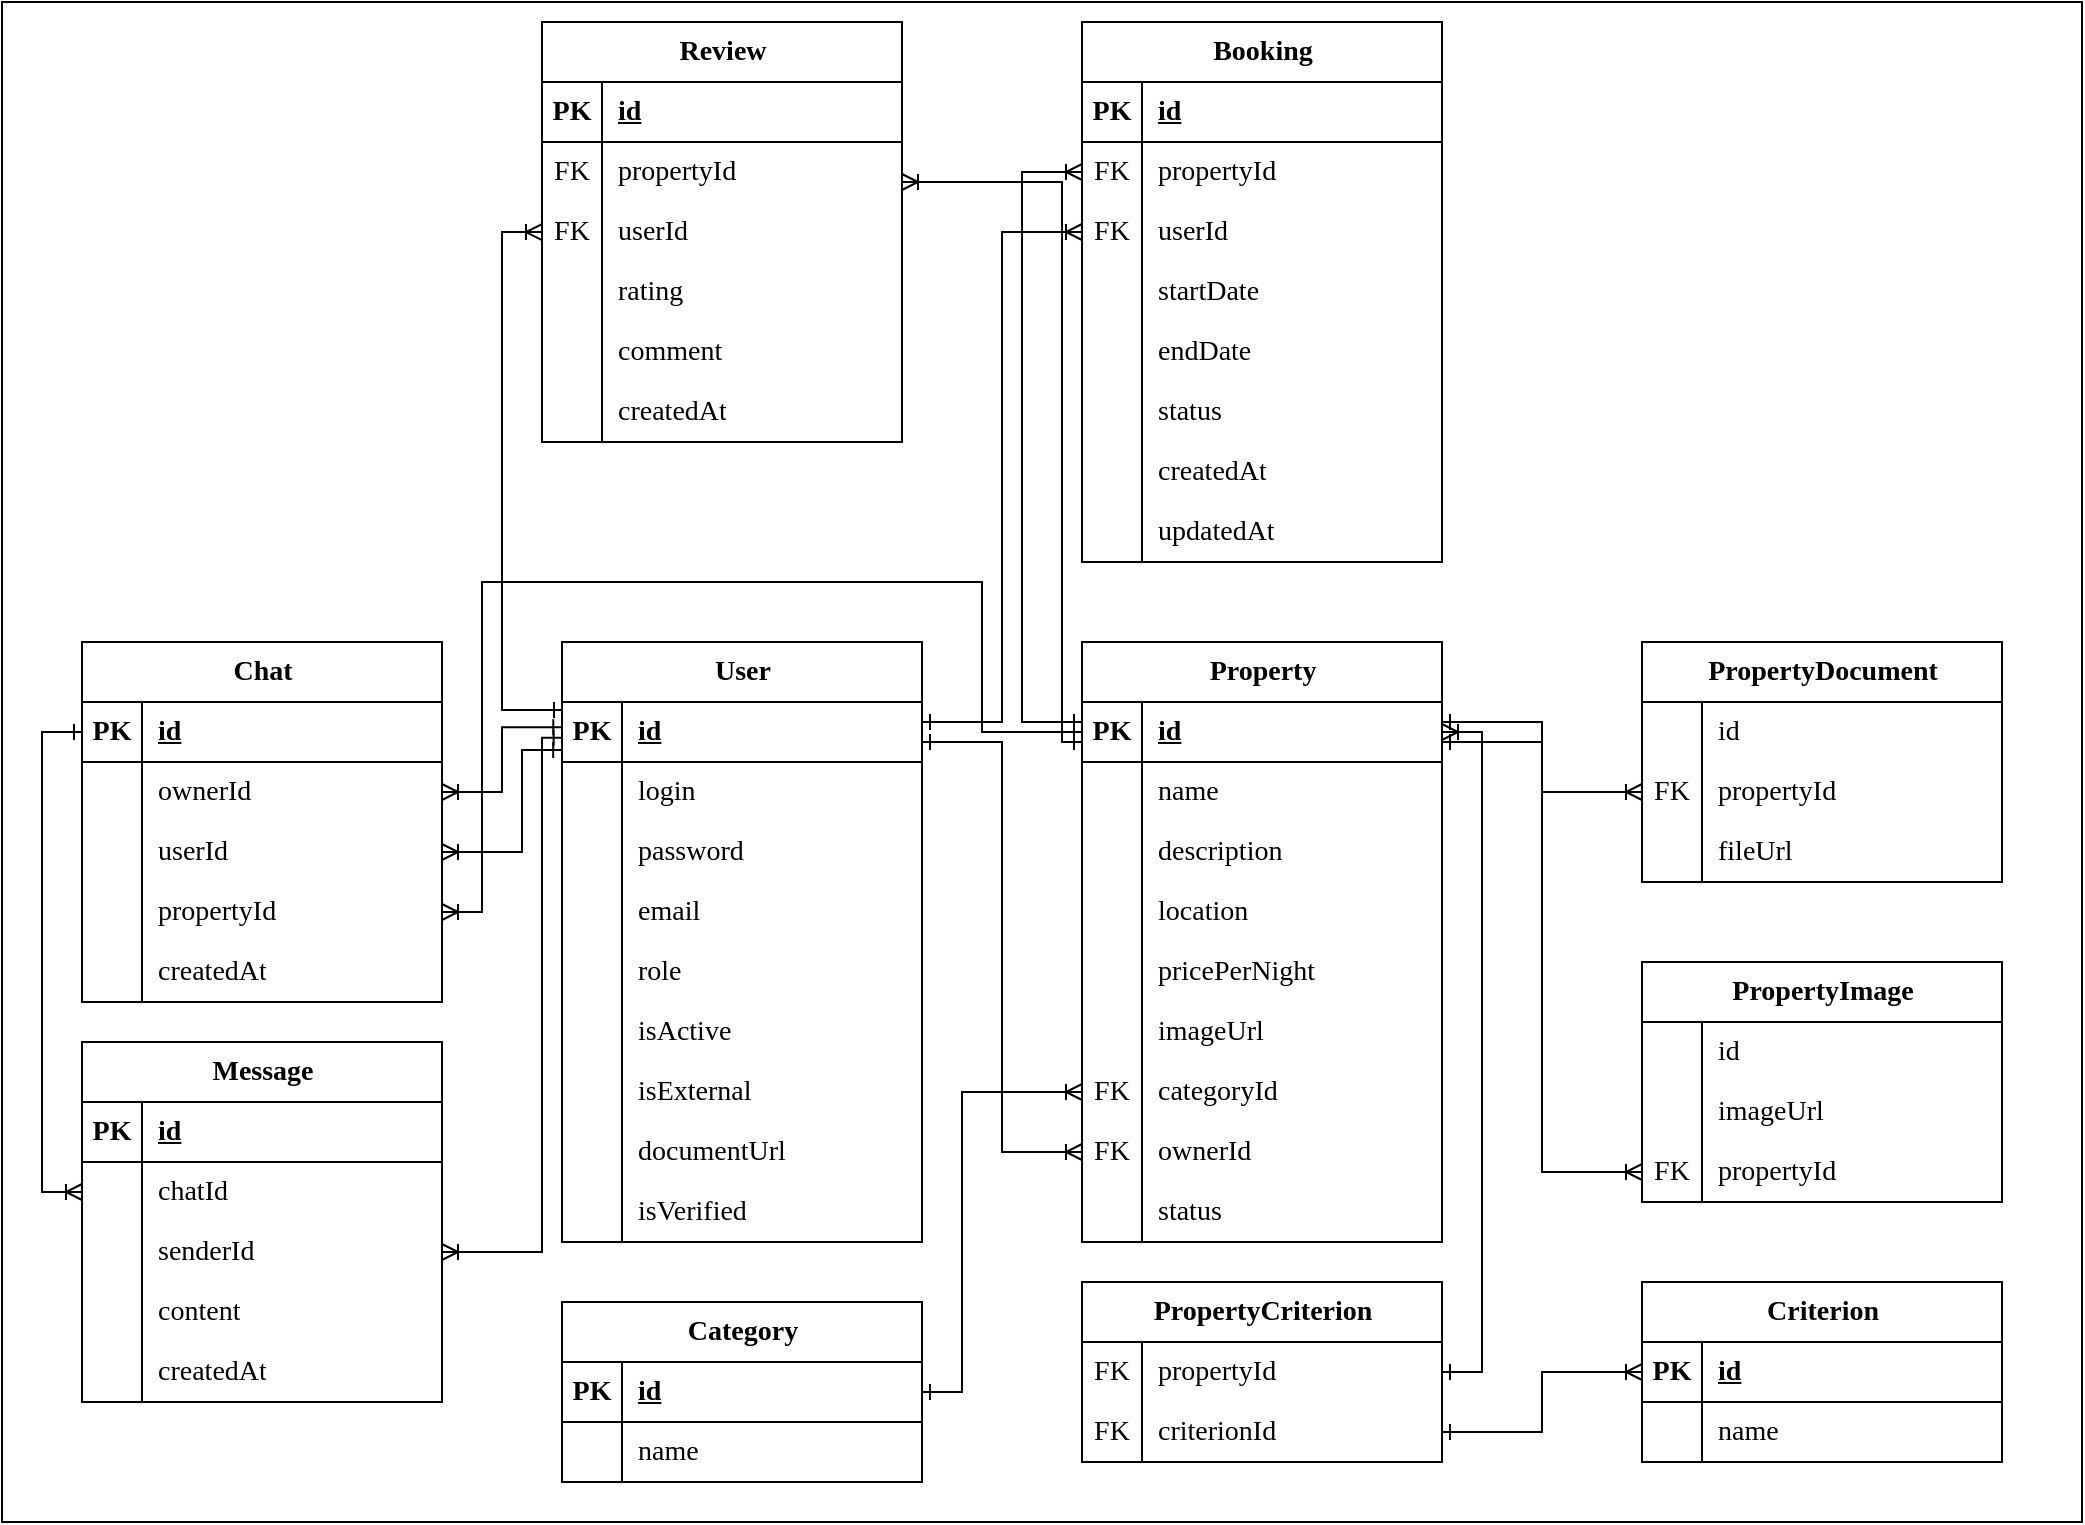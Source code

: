 <mxfile version="26.2.14">
  <diagram name="Страница — 1" id="0SUu5K0r-rTiG-KPFr6O">
    <mxGraphModel dx="2066" dy="1537" grid="1" gridSize="10" guides="1" tooltips="1" connect="1" arrows="1" fold="1" page="0" pageScale="1" pageWidth="827" pageHeight="1169" math="0" shadow="0">
      <root>
        <mxCell id="0" />
        <mxCell id="1" parent="0" />
        <mxCell id="I-srRHyF72tNecuieiT6-2" value="" style="rounded=0;whiteSpace=wrap;html=1;fontFamily=Times New Roman;fontSize=14;" vertex="1" parent="1">
          <mxGeometry x="40" y="-120" width="1040" height="760" as="geometry" />
        </mxCell>
        <mxCell id="1nuxzl04BT_DfuZFJKTf-1" value="User" style="shape=table;startSize=30;container=1;collapsible=1;childLayout=tableLayout;fixedRows=1;rowLines=0;fontStyle=1;align=center;resizeLast=1;html=1;strokeColor=default;fontFamily=Times New Roman;fontSize=14;" parent="1" vertex="1">
          <mxGeometry x="320" y="200" width="180" height="300" as="geometry" />
        </mxCell>
        <mxCell id="1nuxzl04BT_DfuZFJKTf-2" value="" style="shape=tableRow;horizontal=0;startSize=0;swimlaneHead=0;swimlaneBody=0;fillColor=none;collapsible=0;dropTarget=0;points=[[0,0.5],[1,0.5]];portConstraint=eastwest;top=0;left=0;right=0;bottom=1;strokeColor=default;fontFamily=Times New Roman;fontSize=14;" parent="1nuxzl04BT_DfuZFJKTf-1" vertex="1">
          <mxGeometry y="30" width="180" height="30" as="geometry" />
        </mxCell>
        <mxCell id="1nuxzl04BT_DfuZFJKTf-3" value="PK" style="shape=partialRectangle;connectable=0;fillColor=none;top=0;left=0;bottom=0;right=0;fontStyle=1;overflow=hidden;whiteSpace=wrap;html=1;strokeColor=default;fontFamily=Times New Roman;fontSize=14;" parent="1nuxzl04BT_DfuZFJKTf-2" vertex="1">
          <mxGeometry width="30" height="30" as="geometry">
            <mxRectangle width="30" height="30" as="alternateBounds" />
          </mxGeometry>
        </mxCell>
        <mxCell id="1nuxzl04BT_DfuZFJKTf-4" value="&lt;strong&gt;id&lt;/strong&gt;" style="shape=partialRectangle;connectable=0;fillColor=none;top=0;left=0;bottom=0;right=0;align=left;spacingLeft=6;fontStyle=5;overflow=hidden;whiteSpace=wrap;html=1;strokeColor=default;fontFamily=Times New Roman;fontSize=14;" parent="1nuxzl04BT_DfuZFJKTf-2" vertex="1">
          <mxGeometry x="30" width="150" height="30" as="geometry">
            <mxRectangle width="150" height="30" as="alternateBounds" />
          </mxGeometry>
        </mxCell>
        <mxCell id="1nuxzl04BT_DfuZFJKTf-5" value="" style="shape=tableRow;horizontal=0;startSize=0;swimlaneHead=0;swimlaneBody=0;fillColor=none;collapsible=0;dropTarget=0;points=[[0,0.5],[1,0.5]];portConstraint=eastwest;top=0;left=0;right=0;bottom=0;strokeColor=default;fontFamily=Times New Roman;fontSize=14;" parent="1nuxzl04BT_DfuZFJKTf-1" vertex="1">
          <mxGeometry y="60" width="180" height="30" as="geometry" />
        </mxCell>
        <mxCell id="1nuxzl04BT_DfuZFJKTf-6" value="" style="shape=partialRectangle;connectable=0;fillColor=none;top=0;left=0;bottom=0;right=0;editable=1;overflow=hidden;whiteSpace=wrap;html=1;strokeColor=default;fontFamily=Times New Roman;fontSize=14;" parent="1nuxzl04BT_DfuZFJKTf-5" vertex="1">
          <mxGeometry width="30" height="30" as="geometry">
            <mxRectangle width="30" height="30" as="alternateBounds" />
          </mxGeometry>
        </mxCell>
        <mxCell id="1nuxzl04BT_DfuZFJKTf-7" value="login" style="shape=partialRectangle;connectable=0;fillColor=none;top=0;left=0;bottom=0;right=0;align=left;spacingLeft=6;overflow=hidden;whiteSpace=wrap;html=1;strokeColor=default;fontFamily=Times New Roman;fontSize=14;" parent="1nuxzl04BT_DfuZFJKTf-5" vertex="1">
          <mxGeometry x="30" width="150" height="30" as="geometry">
            <mxRectangle width="150" height="30" as="alternateBounds" />
          </mxGeometry>
        </mxCell>
        <mxCell id="1nuxzl04BT_DfuZFJKTf-8" value="" style="shape=tableRow;horizontal=0;startSize=0;swimlaneHead=0;swimlaneBody=0;fillColor=none;collapsible=0;dropTarget=0;points=[[0,0.5],[1,0.5]];portConstraint=eastwest;top=0;left=0;right=0;bottom=0;strokeColor=default;fontFamily=Times New Roman;fontSize=14;" parent="1nuxzl04BT_DfuZFJKTf-1" vertex="1">
          <mxGeometry y="90" width="180" height="30" as="geometry" />
        </mxCell>
        <mxCell id="1nuxzl04BT_DfuZFJKTf-9" value="" style="shape=partialRectangle;connectable=0;fillColor=none;top=0;left=0;bottom=0;right=0;editable=1;overflow=hidden;whiteSpace=wrap;html=1;strokeColor=default;fontFamily=Times New Roman;fontSize=14;" parent="1nuxzl04BT_DfuZFJKTf-8" vertex="1">
          <mxGeometry width="30" height="30" as="geometry">
            <mxRectangle width="30" height="30" as="alternateBounds" />
          </mxGeometry>
        </mxCell>
        <mxCell id="1nuxzl04BT_DfuZFJKTf-10" value="password" style="shape=partialRectangle;connectable=0;fillColor=none;top=0;left=0;bottom=0;right=0;align=left;spacingLeft=6;overflow=hidden;whiteSpace=wrap;html=1;strokeColor=default;fontFamily=Times New Roman;fontSize=14;" parent="1nuxzl04BT_DfuZFJKTf-8" vertex="1">
          <mxGeometry x="30" width="150" height="30" as="geometry">
            <mxRectangle width="150" height="30" as="alternateBounds" />
          </mxGeometry>
        </mxCell>
        <mxCell id="1nuxzl04BT_DfuZFJKTf-11" value="" style="shape=tableRow;horizontal=0;startSize=0;swimlaneHead=0;swimlaneBody=0;fillColor=none;collapsible=0;dropTarget=0;points=[[0,0.5],[1,0.5]];portConstraint=eastwest;top=0;left=0;right=0;bottom=0;strokeColor=default;fontFamily=Times New Roman;fontSize=14;" parent="1nuxzl04BT_DfuZFJKTf-1" vertex="1">
          <mxGeometry y="120" width="180" height="30" as="geometry" />
        </mxCell>
        <mxCell id="1nuxzl04BT_DfuZFJKTf-12" value="" style="shape=partialRectangle;connectable=0;fillColor=none;top=0;left=0;bottom=0;right=0;editable=1;overflow=hidden;whiteSpace=wrap;html=1;strokeColor=default;fontFamily=Times New Roman;fontSize=14;" parent="1nuxzl04BT_DfuZFJKTf-11" vertex="1">
          <mxGeometry width="30" height="30" as="geometry">
            <mxRectangle width="30" height="30" as="alternateBounds" />
          </mxGeometry>
        </mxCell>
        <mxCell id="1nuxzl04BT_DfuZFJKTf-13" value="email" style="shape=partialRectangle;connectable=0;fillColor=none;top=0;left=0;bottom=0;right=0;align=left;spacingLeft=6;overflow=hidden;whiteSpace=wrap;html=1;strokeColor=default;fontFamily=Times New Roman;fontSize=14;" parent="1nuxzl04BT_DfuZFJKTf-11" vertex="1">
          <mxGeometry x="30" width="150" height="30" as="geometry">
            <mxRectangle width="150" height="30" as="alternateBounds" />
          </mxGeometry>
        </mxCell>
        <mxCell id="1nuxzl04BT_DfuZFJKTf-35" style="shape=tableRow;horizontal=0;startSize=0;swimlaneHead=0;swimlaneBody=0;fillColor=none;collapsible=0;dropTarget=0;points=[[0,0.5],[1,0.5]];portConstraint=eastwest;top=0;left=0;right=0;bottom=0;strokeColor=default;fontFamily=Times New Roman;fontSize=14;" parent="1nuxzl04BT_DfuZFJKTf-1" vertex="1">
          <mxGeometry y="150" width="180" height="30" as="geometry" />
        </mxCell>
        <mxCell id="1nuxzl04BT_DfuZFJKTf-36" style="shape=partialRectangle;connectable=0;fillColor=none;top=0;left=0;bottom=0;right=0;editable=1;overflow=hidden;whiteSpace=wrap;html=1;strokeColor=default;fontFamily=Times New Roman;fontSize=14;" parent="1nuxzl04BT_DfuZFJKTf-35" vertex="1">
          <mxGeometry width="30" height="30" as="geometry">
            <mxRectangle width="30" height="30" as="alternateBounds" />
          </mxGeometry>
        </mxCell>
        <mxCell id="1nuxzl04BT_DfuZFJKTf-37" value="role" style="shape=partialRectangle;connectable=0;fillColor=none;top=0;left=0;bottom=0;right=0;align=left;spacingLeft=6;overflow=hidden;whiteSpace=wrap;html=1;strokeColor=default;fontFamily=Times New Roman;fontSize=14;" parent="1nuxzl04BT_DfuZFJKTf-35" vertex="1">
          <mxGeometry x="30" width="150" height="30" as="geometry">
            <mxRectangle width="150" height="30" as="alternateBounds" />
          </mxGeometry>
        </mxCell>
        <mxCell id="lJwrFP9G0kWVexAw7Gub-1" style="shape=tableRow;horizontal=0;startSize=0;swimlaneHead=0;swimlaneBody=0;fillColor=none;collapsible=0;dropTarget=0;points=[[0,0.5],[1,0.5]];portConstraint=eastwest;top=0;left=0;right=0;bottom=0;strokeColor=default;fontFamily=Times New Roman;fontSize=14;" parent="1nuxzl04BT_DfuZFJKTf-1" vertex="1">
          <mxGeometry y="180" width="180" height="30" as="geometry" />
        </mxCell>
        <mxCell id="lJwrFP9G0kWVexAw7Gub-2" style="shape=partialRectangle;connectable=0;fillColor=none;top=0;left=0;bottom=0;right=0;editable=1;overflow=hidden;whiteSpace=wrap;html=1;strokeColor=default;fontFamily=Times New Roman;fontSize=14;" parent="lJwrFP9G0kWVexAw7Gub-1" vertex="1">
          <mxGeometry width="30" height="30" as="geometry">
            <mxRectangle width="30" height="30" as="alternateBounds" />
          </mxGeometry>
        </mxCell>
        <mxCell id="lJwrFP9G0kWVexAw7Gub-3" value="isActive" style="shape=partialRectangle;connectable=0;fillColor=none;top=0;left=0;bottom=0;right=0;align=left;spacingLeft=6;overflow=hidden;whiteSpace=wrap;html=1;strokeColor=default;fontFamily=Times New Roman;fontSize=14;" parent="lJwrFP9G0kWVexAw7Gub-1" vertex="1">
          <mxGeometry x="30" width="150" height="30" as="geometry">
            <mxRectangle width="150" height="30" as="alternateBounds" />
          </mxGeometry>
        </mxCell>
        <mxCell id="Lnvehj2x5Tld2jy7LwXy-5" style="shape=tableRow;horizontal=0;startSize=0;swimlaneHead=0;swimlaneBody=0;fillColor=none;collapsible=0;dropTarget=0;points=[[0,0.5],[1,0.5]];portConstraint=eastwest;top=0;left=0;right=0;bottom=0;strokeColor=default;fontFamily=Times New Roman;fontSize=14;" parent="1nuxzl04BT_DfuZFJKTf-1" vertex="1">
          <mxGeometry y="210" width="180" height="30" as="geometry" />
        </mxCell>
        <mxCell id="Lnvehj2x5Tld2jy7LwXy-6" style="shape=partialRectangle;connectable=0;fillColor=none;top=0;left=0;bottom=0;right=0;editable=1;overflow=hidden;whiteSpace=wrap;html=1;strokeColor=default;fontFamily=Times New Roman;fontSize=14;" parent="Lnvehj2x5Tld2jy7LwXy-5" vertex="1">
          <mxGeometry width="30" height="30" as="geometry">
            <mxRectangle width="30" height="30" as="alternateBounds" />
          </mxGeometry>
        </mxCell>
        <mxCell id="Lnvehj2x5Tld2jy7LwXy-7" value="isExternal" style="shape=partialRectangle;connectable=0;fillColor=none;top=0;left=0;bottom=0;right=0;align=left;spacingLeft=6;overflow=hidden;whiteSpace=wrap;html=1;strokeColor=default;fontFamily=Times New Roman;fontSize=14;" parent="Lnvehj2x5Tld2jy7LwXy-5" vertex="1">
          <mxGeometry x="30" width="150" height="30" as="geometry">
            <mxRectangle width="150" height="30" as="alternateBounds" />
          </mxGeometry>
        </mxCell>
        <mxCell id="Lnvehj2x5Tld2jy7LwXy-8" style="shape=tableRow;horizontal=0;startSize=0;swimlaneHead=0;swimlaneBody=0;fillColor=none;collapsible=0;dropTarget=0;points=[[0,0.5],[1,0.5]];portConstraint=eastwest;top=0;left=0;right=0;bottom=0;strokeColor=default;fontFamily=Times New Roman;fontSize=14;" parent="1nuxzl04BT_DfuZFJKTf-1" vertex="1">
          <mxGeometry y="240" width="180" height="30" as="geometry" />
        </mxCell>
        <mxCell id="Lnvehj2x5Tld2jy7LwXy-9" style="shape=partialRectangle;connectable=0;fillColor=none;top=0;left=0;bottom=0;right=0;editable=1;overflow=hidden;whiteSpace=wrap;html=1;strokeColor=default;fontFamily=Times New Roman;fontSize=14;" parent="Lnvehj2x5Tld2jy7LwXy-8" vertex="1">
          <mxGeometry width="30" height="30" as="geometry">
            <mxRectangle width="30" height="30" as="alternateBounds" />
          </mxGeometry>
        </mxCell>
        <mxCell id="Lnvehj2x5Tld2jy7LwXy-10" value="documentUrl" style="shape=partialRectangle;connectable=0;fillColor=none;top=0;left=0;bottom=0;right=0;align=left;spacingLeft=6;overflow=hidden;whiteSpace=wrap;html=1;strokeColor=default;fontFamily=Times New Roman;fontSize=14;" parent="Lnvehj2x5Tld2jy7LwXy-8" vertex="1">
          <mxGeometry x="30" width="150" height="30" as="geometry">
            <mxRectangle width="150" height="30" as="alternateBounds" />
          </mxGeometry>
        </mxCell>
        <mxCell id="Lnvehj2x5Tld2jy7LwXy-11" style="shape=tableRow;horizontal=0;startSize=0;swimlaneHead=0;swimlaneBody=0;fillColor=none;collapsible=0;dropTarget=0;points=[[0,0.5],[1,0.5]];portConstraint=eastwest;top=0;left=0;right=0;bottom=0;strokeColor=default;fontFamily=Times New Roman;fontSize=14;" parent="1nuxzl04BT_DfuZFJKTf-1" vertex="1">
          <mxGeometry y="270" width="180" height="30" as="geometry" />
        </mxCell>
        <mxCell id="Lnvehj2x5Tld2jy7LwXy-12" style="shape=partialRectangle;connectable=0;fillColor=none;top=0;left=0;bottom=0;right=0;editable=1;overflow=hidden;whiteSpace=wrap;html=1;strokeColor=default;fontFamily=Times New Roman;fontSize=14;" parent="Lnvehj2x5Tld2jy7LwXy-11" vertex="1">
          <mxGeometry width="30" height="30" as="geometry">
            <mxRectangle width="30" height="30" as="alternateBounds" />
          </mxGeometry>
        </mxCell>
        <mxCell id="Lnvehj2x5Tld2jy7LwXy-13" value="isVerified" style="shape=partialRectangle;connectable=0;fillColor=none;top=0;left=0;bottom=0;right=0;align=left;spacingLeft=6;overflow=hidden;whiteSpace=wrap;html=1;strokeColor=default;fontFamily=Times New Roman;fontSize=14;" parent="Lnvehj2x5Tld2jy7LwXy-11" vertex="1">
          <mxGeometry x="30" width="150" height="30" as="geometry">
            <mxRectangle width="150" height="30" as="alternateBounds" />
          </mxGeometry>
        </mxCell>
        <mxCell id="1nuxzl04BT_DfuZFJKTf-44" value="Property" style="shape=table;startSize=30;container=1;collapsible=1;childLayout=tableLayout;fixedRows=1;rowLines=0;fontStyle=1;align=center;resizeLast=1;html=1;strokeColor=default;fontFamily=Times New Roman;fontSize=14;" parent="1" vertex="1">
          <mxGeometry x="580" y="200" width="180" height="300" as="geometry" />
        </mxCell>
        <mxCell id="1nuxzl04BT_DfuZFJKTf-45" value="" style="shape=tableRow;horizontal=0;startSize=0;swimlaneHead=0;swimlaneBody=0;fillColor=none;collapsible=0;dropTarget=0;points=[[0,0.5],[1,0.5]];portConstraint=eastwest;top=0;left=0;right=0;bottom=1;strokeColor=default;fontFamily=Times New Roman;fontSize=14;" parent="1nuxzl04BT_DfuZFJKTf-44" vertex="1">
          <mxGeometry y="30" width="180" height="30" as="geometry" />
        </mxCell>
        <mxCell id="1nuxzl04BT_DfuZFJKTf-46" value="PK" style="shape=partialRectangle;connectable=0;fillColor=none;top=0;left=0;bottom=0;right=0;fontStyle=1;overflow=hidden;whiteSpace=wrap;html=1;strokeColor=default;fontFamily=Times New Roman;fontSize=14;" parent="1nuxzl04BT_DfuZFJKTf-45" vertex="1">
          <mxGeometry width="30" height="30" as="geometry">
            <mxRectangle width="30" height="30" as="alternateBounds" />
          </mxGeometry>
        </mxCell>
        <mxCell id="1nuxzl04BT_DfuZFJKTf-47" value="&lt;strong&gt;id&lt;/strong&gt;" style="shape=partialRectangle;connectable=0;fillColor=none;top=0;left=0;bottom=0;right=0;align=left;spacingLeft=6;fontStyle=5;overflow=hidden;whiteSpace=wrap;html=1;strokeColor=default;fontFamily=Times New Roman;fontSize=14;" parent="1nuxzl04BT_DfuZFJKTf-45" vertex="1">
          <mxGeometry x="30" width="150" height="30" as="geometry">
            <mxRectangle width="150" height="30" as="alternateBounds" />
          </mxGeometry>
        </mxCell>
        <mxCell id="1nuxzl04BT_DfuZFJKTf-48" value="" style="shape=tableRow;horizontal=0;startSize=0;swimlaneHead=0;swimlaneBody=0;fillColor=none;collapsible=0;dropTarget=0;points=[[0,0.5],[1,0.5]];portConstraint=eastwest;top=0;left=0;right=0;bottom=0;strokeColor=default;fontFamily=Times New Roman;fontSize=14;" parent="1nuxzl04BT_DfuZFJKTf-44" vertex="1">
          <mxGeometry y="60" width="180" height="30" as="geometry" />
        </mxCell>
        <mxCell id="1nuxzl04BT_DfuZFJKTf-49" value="" style="shape=partialRectangle;connectable=0;fillColor=none;top=0;left=0;bottom=0;right=0;editable=1;overflow=hidden;whiteSpace=wrap;html=1;strokeColor=default;fontFamily=Times New Roman;fontSize=14;" parent="1nuxzl04BT_DfuZFJKTf-48" vertex="1">
          <mxGeometry width="30" height="30" as="geometry">
            <mxRectangle width="30" height="30" as="alternateBounds" />
          </mxGeometry>
        </mxCell>
        <mxCell id="1nuxzl04BT_DfuZFJKTf-50" value="name" style="shape=partialRectangle;connectable=0;fillColor=none;top=0;left=0;bottom=0;right=0;align=left;spacingLeft=6;overflow=hidden;whiteSpace=wrap;html=1;strokeColor=default;fontFamily=Times New Roman;fontSize=14;" parent="1nuxzl04BT_DfuZFJKTf-48" vertex="1">
          <mxGeometry x="30" width="150" height="30" as="geometry">
            <mxRectangle width="150" height="30" as="alternateBounds" />
          </mxGeometry>
        </mxCell>
        <mxCell id="1nuxzl04BT_DfuZFJKTf-51" value="" style="shape=tableRow;horizontal=0;startSize=0;swimlaneHead=0;swimlaneBody=0;fillColor=none;collapsible=0;dropTarget=0;points=[[0,0.5],[1,0.5]];portConstraint=eastwest;top=0;left=0;right=0;bottom=0;strokeColor=default;fontFamily=Times New Roman;fontSize=14;" parent="1nuxzl04BT_DfuZFJKTf-44" vertex="1">
          <mxGeometry y="90" width="180" height="30" as="geometry" />
        </mxCell>
        <mxCell id="1nuxzl04BT_DfuZFJKTf-52" value="" style="shape=partialRectangle;connectable=0;fillColor=none;top=0;left=0;bottom=0;right=0;editable=1;overflow=hidden;whiteSpace=wrap;html=1;strokeColor=default;fontFamily=Times New Roman;fontSize=14;" parent="1nuxzl04BT_DfuZFJKTf-51" vertex="1">
          <mxGeometry width="30" height="30" as="geometry">
            <mxRectangle width="30" height="30" as="alternateBounds" />
          </mxGeometry>
        </mxCell>
        <mxCell id="1nuxzl04BT_DfuZFJKTf-53" value="description" style="shape=partialRectangle;connectable=0;fillColor=none;top=0;left=0;bottom=0;right=0;align=left;spacingLeft=6;overflow=hidden;whiteSpace=wrap;html=1;strokeColor=default;fontFamily=Times New Roman;fontSize=14;" parent="1nuxzl04BT_DfuZFJKTf-51" vertex="1">
          <mxGeometry x="30" width="150" height="30" as="geometry">
            <mxRectangle width="150" height="30" as="alternateBounds" />
          </mxGeometry>
        </mxCell>
        <mxCell id="1nuxzl04BT_DfuZFJKTf-54" value="" style="shape=tableRow;horizontal=0;startSize=0;swimlaneHead=0;swimlaneBody=0;fillColor=none;collapsible=0;dropTarget=0;points=[[0,0.5],[1,0.5]];portConstraint=eastwest;top=0;left=0;right=0;bottom=0;strokeColor=default;fontFamily=Times New Roman;fontSize=14;" parent="1nuxzl04BT_DfuZFJKTf-44" vertex="1">
          <mxGeometry y="120" width="180" height="30" as="geometry" />
        </mxCell>
        <mxCell id="1nuxzl04BT_DfuZFJKTf-55" value="" style="shape=partialRectangle;connectable=0;fillColor=none;top=0;left=0;bottom=0;right=0;editable=1;overflow=hidden;whiteSpace=wrap;html=1;strokeColor=default;fontFamily=Times New Roman;fontSize=14;" parent="1nuxzl04BT_DfuZFJKTf-54" vertex="1">
          <mxGeometry width="30" height="30" as="geometry">
            <mxRectangle width="30" height="30" as="alternateBounds" />
          </mxGeometry>
        </mxCell>
        <mxCell id="1nuxzl04BT_DfuZFJKTf-56" value="location" style="shape=partialRectangle;connectable=0;fillColor=none;top=0;left=0;bottom=0;right=0;align=left;spacingLeft=6;overflow=hidden;whiteSpace=wrap;html=1;strokeColor=default;fontFamily=Times New Roman;fontSize=14;" parent="1nuxzl04BT_DfuZFJKTf-54" vertex="1">
          <mxGeometry x="30" width="150" height="30" as="geometry">
            <mxRectangle width="150" height="30" as="alternateBounds" />
          </mxGeometry>
        </mxCell>
        <mxCell id="1nuxzl04BT_DfuZFJKTf-57" style="shape=tableRow;horizontal=0;startSize=0;swimlaneHead=0;swimlaneBody=0;fillColor=none;collapsible=0;dropTarget=0;points=[[0,0.5],[1,0.5]];portConstraint=eastwest;top=0;left=0;right=0;bottom=0;strokeColor=default;fontFamily=Times New Roman;fontSize=14;" parent="1nuxzl04BT_DfuZFJKTf-44" vertex="1">
          <mxGeometry y="150" width="180" height="30" as="geometry" />
        </mxCell>
        <mxCell id="1nuxzl04BT_DfuZFJKTf-58" style="shape=partialRectangle;connectable=0;fillColor=none;top=0;left=0;bottom=0;right=0;editable=1;overflow=hidden;whiteSpace=wrap;html=1;strokeColor=default;fontFamily=Times New Roman;fontSize=14;" parent="1nuxzl04BT_DfuZFJKTf-57" vertex="1">
          <mxGeometry width="30" height="30" as="geometry">
            <mxRectangle width="30" height="30" as="alternateBounds" />
          </mxGeometry>
        </mxCell>
        <mxCell id="1nuxzl04BT_DfuZFJKTf-59" value="pricePerNight" style="shape=partialRectangle;connectable=0;fillColor=none;top=0;left=0;bottom=0;right=0;align=left;spacingLeft=6;overflow=hidden;whiteSpace=wrap;html=1;strokeColor=default;fontFamily=Times New Roman;fontSize=14;" parent="1nuxzl04BT_DfuZFJKTf-57" vertex="1">
          <mxGeometry x="30" width="150" height="30" as="geometry">
            <mxRectangle width="150" height="30" as="alternateBounds" />
          </mxGeometry>
        </mxCell>
        <mxCell id="1nuxzl04BT_DfuZFJKTf-63" style="shape=tableRow;horizontal=0;startSize=0;swimlaneHead=0;swimlaneBody=0;fillColor=none;collapsible=0;dropTarget=0;points=[[0,0.5],[1,0.5]];portConstraint=eastwest;top=0;left=0;right=0;bottom=0;strokeColor=default;fontFamily=Times New Roman;fontSize=14;" parent="1nuxzl04BT_DfuZFJKTf-44" vertex="1">
          <mxGeometry y="180" width="180" height="30" as="geometry" />
        </mxCell>
        <mxCell id="1nuxzl04BT_DfuZFJKTf-64" style="shape=partialRectangle;connectable=0;fillColor=none;top=0;left=0;bottom=0;right=0;editable=1;overflow=hidden;whiteSpace=wrap;html=1;strokeColor=default;fontFamily=Times New Roman;fontSize=14;" parent="1nuxzl04BT_DfuZFJKTf-63" vertex="1">
          <mxGeometry width="30" height="30" as="geometry">
            <mxRectangle width="30" height="30" as="alternateBounds" />
          </mxGeometry>
        </mxCell>
        <mxCell id="1nuxzl04BT_DfuZFJKTf-65" value="imageUrl" style="shape=partialRectangle;connectable=0;fillColor=none;top=0;left=0;bottom=0;right=0;align=left;spacingLeft=6;overflow=hidden;whiteSpace=wrap;html=1;strokeColor=default;fontFamily=Times New Roman;fontSize=14;" parent="1nuxzl04BT_DfuZFJKTf-63" vertex="1">
          <mxGeometry x="30" width="150" height="30" as="geometry">
            <mxRectangle width="150" height="30" as="alternateBounds" />
          </mxGeometry>
        </mxCell>
        <mxCell id="1nuxzl04BT_DfuZFJKTf-66" style="shape=tableRow;horizontal=0;startSize=0;swimlaneHead=0;swimlaneBody=0;fillColor=none;collapsible=0;dropTarget=0;points=[[0,0.5],[1,0.5]];portConstraint=eastwest;top=0;left=0;right=0;bottom=0;perimeterSpacing=0;strokeWidth=1;strokeColor=default;fontFamily=Times New Roman;fontSize=14;" parent="1nuxzl04BT_DfuZFJKTf-44" vertex="1">
          <mxGeometry y="210" width="180" height="30" as="geometry" />
        </mxCell>
        <mxCell id="1nuxzl04BT_DfuZFJKTf-67" value="FK" style="shape=partialRectangle;connectable=0;fillColor=none;top=0;left=0;bottom=0;right=0;editable=1;overflow=hidden;whiteSpace=wrap;html=1;strokeColor=default;fontFamily=Times New Roman;fontSize=14;" parent="1nuxzl04BT_DfuZFJKTf-66" vertex="1">
          <mxGeometry width="30" height="30" as="geometry">
            <mxRectangle width="30" height="30" as="alternateBounds" />
          </mxGeometry>
        </mxCell>
        <mxCell id="1nuxzl04BT_DfuZFJKTf-68" value="categoryId" style="shape=partialRectangle;connectable=0;fillColor=none;top=0;left=0;bottom=0;right=0;align=left;spacingLeft=6;overflow=hidden;whiteSpace=wrap;html=1;strokeColor=default;fontFamily=Times New Roman;fontSize=14;" parent="1nuxzl04BT_DfuZFJKTf-66" vertex="1">
          <mxGeometry x="30" width="150" height="30" as="geometry">
            <mxRectangle width="150" height="30" as="alternateBounds" />
          </mxGeometry>
        </mxCell>
        <mxCell id="1nuxzl04BT_DfuZFJKTf-171" style="shape=tableRow;horizontal=0;startSize=0;swimlaneHead=0;swimlaneBody=0;fillColor=none;collapsible=0;dropTarget=0;points=[[0,0.5],[1,0.5]];portConstraint=eastwest;top=0;left=0;right=0;bottom=0;strokeColor=default;fontFamily=Times New Roman;fontSize=14;" parent="1nuxzl04BT_DfuZFJKTf-44" vertex="1">
          <mxGeometry y="240" width="180" height="30" as="geometry" />
        </mxCell>
        <mxCell id="1nuxzl04BT_DfuZFJKTf-172" value="FK" style="shape=partialRectangle;connectable=0;fillColor=none;top=0;left=0;bottom=0;right=0;editable=1;overflow=hidden;whiteSpace=wrap;html=1;strokeColor=default;fontFamily=Times New Roman;fontSize=14;" parent="1nuxzl04BT_DfuZFJKTf-171" vertex="1">
          <mxGeometry width="30" height="30" as="geometry">
            <mxRectangle width="30" height="30" as="alternateBounds" />
          </mxGeometry>
        </mxCell>
        <mxCell id="1nuxzl04BT_DfuZFJKTf-173" value="ownerId" style="shape=partialRectangle;connectable=0;fillColor=none;top=0;left=0;bottom=0;right=0;align=left;spacingLeft=6;overflow=hidden;whiteSpace=wrap;html=1;strokeColor=default;fontFamily=Times New Roman;fontSize=14;" parent="1nuxzl04BT_DfuZFJKTf-171" vertex="1">
          <mxGeometry x="30" width="150" height="30" as="geometry">
            <mxRectangle width="150" height="30" as="alternateBounds" />
          </mxGeometry>
        </mxCell>
        <mxCell id="Lnvehj2x5Tld2jy7LwXy-14" style="shape=tableRow;horizontal=0;startSize=0;swimlaneHead=0;swimlaneBody=0;fillColor=none;collapsible=0;dropTarget=0;points=[[0,0.5],[1,0.5]];portConstraint=eastwest;top=0;left=0;right=0;bottom=0;strokeColor=default;fontFamily=Times New Roman;fontSize=14;" parent="1nuxzl04BT_DfuZFJKTf-44" vertex="1">
          <mxGeometry y="270" width="180" height="30" as="geometry" />
        </mxCell>
        <mxCell id="Lnvehj2x5Tld2jy7LwXy-15" style="shape=partialRectangle;connectable=0;fillColor=none;top=0;left=0;bottom=0;right=0;editable=1;overflow=hidden;whiteSpace=wrap;html=1;strokeColor=default;fontFamily=Times New Roman;fontSize=14;" parent="Lnvehj2x5Tld2jy7LwXy-14" vertex="1">
          <mxGeometry width="30" height="30" as="geometry">
            <mxRectangle width="30" height="30" as="alternateBounds" />
          </mxGeometry>
        </mxCell>
        <mxCell id="Lnvehj2x5Tld2jy7LwXy-16" value="status" style="shape=partialRectangle;connectable=0;fillColor=none;top=0;left=0;bottom=0;right=0;align=left;spacingLeft=6;overflow=hidden;whiteSpace=wrap;html=1;strokeColor=default;fontFamily=Times New Roman;fontSize=14;" parent="Lnvehj2x5Tld2jy7LwXy-14" vertex="1">
          <mxGeometry x="30" width="150" height="30" as="geometry">
            <mxRectangle width="150" height="30" as="alternateBounds" />
          </mxGeometry>
        </mxCell>
        <mxCell id="1nuxzl04BT_DfuZFJKTf-69" value="Review" style="shape=table;startSize=30;container=1;collapsible=1;childLayout=tableLayout;fixedRows=1;rowLines=0;fontStyle=1;align=center;resizeLast=1;html=1;strokeColor=default;fontFamily=Times New Roman;fontSize=14;" parent="1" vertex="1">
          <mxGeometry x="310" y="-110" width="180" height="210" as="geometry" />
        </mxCell>
        <mxCell id="1nuxzl04BT_DfuZFJKTf-70" value="" style="shape=tableRow;horizontal=0;startSize=0;swimlaneHead=0;swimlaneBody=0;fillColor=none;collapsible=0;dropTarget=0;points=[[0,0.5],[1,0.5]];portConstraint=eastwest;top=0;left=0;right=0;bottom=1;strokeColor=default;fontFamily=Times New Roman;fontSize=14;" parent="1nuxzl04BT_DfuZFJKTf-69" vertex="1">
          <mxGeometry y="30" width="180" height="30" as="geometry" />
        </mxCell>
        <mxCell id="1nuxzl04BT_DfuZFJKTf-71" value="PK" style="shape=partialRectangle;connectable=0;fillColor=none;top=0;left=0;bottom=0;right=0;fontStyle=1;overflow=hidden;whiteSpace=wrap;html=1;strokeColor=default;fontFamily=Times New Roman;fontSize=14;" parent="1nuxzl04BT_DfuZFJKTf-70" vertex="1">
          <mxGeometry width="30" height="30" as="geometry">
            <mxRectangle width="30" height="30" as="alternateBounds" />
          </mxGeometry>
        </mxCell>
        <mxCell id="1nuxzl04BT_DfuZFJKTf-72" value="&lt;strong&gt;id&lt;/strong&gt;" style="shape=partialRectangle;connectable=0;fillColor=none;top=0;left=0;bottom=0;right=0;align=left;spacingLeft=6;fontStyle=5;overflow=hidden;whiteSpace=wrap;html=1;strokeColor=default;fontFamily=Times New Roman;fontSize=14;" parent="1nuxzl04BT_DfuZFJKTf-70" vertex="1">
          <mxGeometry x="30" width="150" height="30" as="geometry">
            <mxRectangle width="150" height="30" as="alternateBounds" />
          </mxGeometry>
        </mxCell>
        <mxCell id="1nuxzl04BT_DfuZFJKTf-73" value="" style="shape=tableRow;horizontal=0;startSize=0;swimlaneHead=0;swimlaneBody=0;fillColor=none;collapsible=0;dropTarget=0;points=[[0,0.5],[1,0.5]];portConstraint=eastwest;top=0;left=0;right=0;bottom=0;strokeColor=default;fontFamily=Times New Roman;fontSize=14;" parent="1nuxzl04BT_DfuZFJKTf-69" vertex="1">
          <mxGeometry y="60" width="180" height="30" as="geometry" />
        </mxCell>
        <mxCell id="1nuxzl04BT_DfuZFJKTf-74" value="FK" style="shape=partialRectangle;connectable=0;fillColor=none;top=0;left=0;bottom=0;right=0;editable=1;overflow=hidden;whiteSpace=wrap;html=1;strokeColor=default;fontFamily=Times New Roman;fontSize=14;" parent="1nuxzl04BT_DfuZFJKTf-73" vertex="1">
          <mxGeometry width="30" height="30" as="geometry">
            <mxRectangle width="30" height="30" as="alternateBounds" />
          </mxGeometry>
        </mxCell>
        <mxCell id="1nuxzl04BT_DfuZFJKTf-75" value="propertyId" style="shape=partialRectangle;connectable=0;fillColor=none;top=0;left=0;bottom=0;right=0;align=left;spacingLeft=6;overflow=hidden;whiteSpace=wrap;html=1;strokeColor=default;fontFamily=Times New Roman;fontSize=14;" parent="1nuxzl04BT_DfuZFJKTf-73" vertex="1">
          <mxGeometry x="30" width="150" height="30" as="geometry">
            <mxRectangle width="150" height="30" as="alternateBounds" />
          </mxGeometry>
        </mxCell>
        <mxCell id="1nuxzl04BT_DfuZFJKTf-76" value="" style="shape=tableRow;horizontal=0;startSize=0;swimlaneHead=0;swimlaneBody=0;fillColor=none;collapsible=0;dropTarget=0;points=[[0,0.5],[1,0.5]];portConstraint=eastwest;top=0;left=0;right=0;bottom=0;strokeColor=default;fontFamily=Times New Roman;fontSize=14;" parent="1nuxzl04BT_DfuZFJKTf-69" vertex="1">
          <mxGeometry y="90" width="180" height="30" as="geometry" />
        </mxCell>
        <mxCell id="1nuxzl04BT_DfuZFJKTf-77" value="FK" style="shape=partialRectangle;connectable=0;fillColor=none;top=0;left=0;bottom=0;right=0;editable=1;overflow=hidden;whiteSpace=wrap;html=1;strokeColor=default;fontFamily=Times New Roman;fontSize=14;" parent="1nuxzl04BT_DfuZFJKTf-76" vertex="1">
          <mxGeometry width="30" height="30" as="geometry">
            <mxRectangle width="30" height="30" as="alternateBounds" />
          </mxGeometry>
        </mxCell>
        <mxCell id="1nuxzl04BT_DfuZFJKTf-78" value="userId" style="shape=partialRectangle;connectable=0;fillColor=none;top=0;left=0;bottom=0;right=0;align=left;spacingLeft=6;overflow=hidden;whiteSpace=wrap;html=1;strokeColor=default;fontFamily=Times New Roman;fontSize=14;" parent="1nuxzl04BT_DfuZFJKTf-76" vertex="1">
          <mxGeometry x="30" width="150" height="30" as="geometry">
            <mxRectangle width="150" height="30" as="alternateBounds" />
          </mxGeometry>
        </mxCell>
        <mxCell id="1nuxzl04BT_DfuZFJKTf-79" value="" style="shape=tableRow;horizontal=0;startSize=0;swimlaneHead=0;swimlaneBody=0;fillColor=none;collapsible=0;dropTarget=0;points=[[0,0.5],[1,0.5]];portConstraint=eastwest;top=0;left=0;right=0;bottom=0;strokeColor=default;fontFamily=Times New Roman;fontSize=14;" parent="1nuxzl04BT_DfuZFJKTf-69" vertex="1">
          <mxGeometry y="120" width="180" height="30" as="geometry" />
        </mxCell>
        <mxCell id="1nuxzl04BT_DfuZFJKTf-80" value="" style="shape=partialRectangle;connectable=0;fillColor=none;top=0;left=0;bottom=0;right=0;editable=1;overflow=hidden;whiteSpace=wrap;html=1;strokeColor=default;fontFamily=Times New Roman;fontSize=14;" parent="1nuxzl04BT_DfuZFJKTf-79" vertex="1">
          <mxGeometry width="30" height="30" as="geometry">
            <mxRectangle width="30" height="30" as="alternateBounds" />
          </mxGeometry>
        </mxCell>
        <mxCell id="1nuxzl04BT_DfuZFJKTf-81" value="rating" style="shape=partialRectangle;connectable=0;fillColor=none;top=0;left=0;bottom=0;right=0;align=left;spacingLeft=6;overflow=hidden;whiteSpace=wrap;html=1;strokeColor=default;fontFamily=Times New Roman;fontSize=14;" parent="1nuxzl04BT_DfuZFJKTf-79" vertex="1">
          <mxGeometry x="30" width="150" height="30" as="geometry">
            <mxRectangle width="150" height="30" as="alternateBounds" />
          </mxGeometry>
        </mxCell>
        <mxCell id="1nuxzl04BT_DfuZFJKTf-82" style="shape=tableRow;horizontal=0;startSize=0;swimlaneHead=0;swimlaneBody=0;fillColor=none;collapsible=0;dropTarget=0;points=[[0,0.5],[1,0.5]];portConstraint=eastwest;top=0;left=0;right=0;bottom=0;strokeColor=default;fontFamily=Times New Roman;fontSize=14;" parent="1nuxzl04BT_DfuZFJKTf-69" vertex="1">
          <mxGeometry y="150" width="180" height="30" as="geometry" />
        </mxCell>
        <mxCell id="1nuxzl04BT_DfuZFJKTf-83" style="shape=partialRectangle;connectable=0;fillColor=none;top=0;left=0;bottom=0;right=0;editable=1;overflow=hidden;whiteSpace=wrap;html=1;strokeColor=default;fontFamily=Times New Roman;fontSize=14;" parent="1nuxzl04BT_DfuZFJKTf-82" vertex="1">
          <mxGeometry width="30" height="30" as="geometry">
            <mxRectangle width="30" height="30" as="alternateBounds" />
          </mxGeometry>
        </mxCell>
        <mxCell id="1nuxzl04BT_DfuZFJKTf-84" value="comment" style="shape=partialRectangle;connectable=0;fillColor=none;top=0;left=0;bottom=0;right=0;align=left;spacingLeft=6;overflow=hidden;whiteSpace=wrap;html=1;strokeColor=default;fontFamily=Times New Roman;fontSize=14;" parent="1nuxzl04BT_DfuZFJKTf-82" vertex="1">
          <mxGeometry x="30" width="150" height="30" as="geometry">
            <mxRectangle width="150" height="30" as="alternateBounds" />
          </mxGeometry>
        </mxCell>
        <mxCell id="1nuxzl04BT_DfuZFJKTf-85" style="shape=tableRow;horizontal=0;startSize=0;swimlaneHead=0;swimlaneBody=0;fillColor=none;collapsible=0;dropTarget=0;points=[[0,0.5],[1,0.5]];portConstraint=eastwest;top=0;left=0;right=0;bottom=0;strokeColor=default;fontFamily=Times New Roman;fontSize=14;" parent="1nuxzl04BT_DfuZFJKTf-69" vertex="1">
          <mxGeometry y="180" width="180" height="30" as="geometry" />
        </mxCell>
        <mxCell id="1nuxzl04BT_DfuZFJKTf-86" style="shape=partialRectangle;connectable=0;fillColor=none;top=0;left=0;bottom=0;right=0;editable=1;overflow=hidden;whiteSpace=wrap;html=1;strokeColor=default;fontFamily=Times New Roman;fontSize=14;" parent="1nuxzl04BT_DfuZFJKTf-85" vertex="1">
          <mxGeometry width="30" height="30" as="geometry">
            <mxRectangle width="30" height="30" as="alternateBounds" />
          </mxGeometry>
        </mxCell>
        <mxCell id="1nuxzl04BT_DfuZFJKTf-87" value="createdAt" style="shape=partialRectangle;connectable=0;fillColor=none;top=0;left=0;bottom=0;right=0;align=left;spacingLeft=6;overflow=hidden;whiteSpace=wrap;html=1;strokeColor=default;fontFamily=Times New Roman;fontSize=14;" parent="1nuxzl04BT_DfuZFJKTf-85" vertex="1">
          <mxGeometry x="30" width="150" height="30" as="geometry">
            <mxRectangle width="150" height="30" as="alternateBounds" />
          </mxGeometry>
        </mxCell>
        <mxCell id="1nuxzl04BT_DfuZFJKTf-97" value="Booking" style="shape=table;startSize=30;container=1;collapsible=1;childLayout=tableLayout;fixedRows=1;rowLines=0;fontStyle=1;align=center;resizeLast=1;html=1;strokeColor=default;fontFamily=Times New Roman;fontSize=14;" parent="1" vertex="1">
          <mxGeometry x="580" y="-110" width="180" height="270" as="geometry" />
        </mxCell>
        <mxCell id="1nuxzl04BT_DfuZFJKTf-98" value="" style="shape=tableRow;horizontal=0;startSize=0;swimlaneHead=0;swimlaneBody=0;fillColor=none;collapsible=0;dropTarget=0;points=[[0,0.5],[1,0.5]];portConstraint=eastwest;top=0;left=0;right=0;bottom=1;strokeColor=default;fontFamily=Times New Roman;fontSize=14;" parent="1nuxzl04BT_DfuZFJKTf-97" vertex="1">
          <mxGeometry y="30" width="180" height="30" as="geometry" />
        </mxCell>
        <mxCell id="1nuxzl04BT_DfuZFJKTf-99" value="PK" style="shape=partialRectangle;connectable=0;fillColor=none;top=0;left=0;bottom=0;right=0;fontStyle=1;overflow=hidden;whiteSpace=wrap;html=1;strokeColor=default;fontFamily=Times New Roman;fontSize=14;" parent="1nuxzl04BT_DfuZFJKTf-98" vertex="1">
          <mxGeometry width="30" height="30" as="geometry">
            <mxRectangle width="30" height="30" as="alternateBounds" />
          </mxGeometry>
        </mxCell>
        <mxCell id="1nuxzl04BT_DfuZFJKTf-100" value="&lt;strong&gt;id&lt;/strong&gt;" style="shape=partialRectangle;connectable=0;fillColor=none;top=0;left=0;bottom=0;right=0;align=left;spacingLeft=6;fontStyle=5;overflow=hidden;whiteSpace=wrap;html=1;strokeColor=default;fontFamily=Times New Roman;fontSize=14;" parent="1nuxzl04BT_DfuZFJKTf-98" vertex="1">
          <mxGeometry x="30" width="150" height="30" as="geometry">
            <mxRectangle width="150" height="30" as="alternateBounds" />
          </mxGeometry>
        </mxCell>
        <mxCell id="1nuxzl04BT_DfuZFJKTf-101" value="" style="shape=tableRow;horizontal=0;startSize=0;swimlaneHead=0;swimlaneBody=0;fillColor=none;collapsible=0;dropTarget=0;points=[[0,0.5],[1,0.5]];portConstraint=eastwest;top=0;left=0;right=0;bottom=0;strokeColor=default;fontFamily=Times New Roman;fontSize=14;" parent="1nuxzl04BT_DfuZFJKTf-97" vertex="1">
          <mxGeometry y="60" width="180" height="30" as="geometry" />
        </mxCell>
        <mxCell id="1nuxzl04BT_DfuZFJKTf-102" value="FK" style="shape=partialRectangle;connectable=0;fillColor=none;top=0;left=0;bottom=0;right=0;editable=1;overflow=hidden;whiteSpace=wrap;html=1;strokeColor=default;fontFamily=Times New Roman;fontSize=14;" parent="1nuxzl04BT_DfuZFJKTf-101" vertex="1">
          <mxGeometry width="30" height="30" as="geometry">
            <mxRectangle width="30" height="30" as="alternateBounds" />
          </mxGeometry>
        </mxCell>
        <mxCell id="1nuxzl04BT_DfuZFJKTf-103" value="propertyId" style="shape=partialRectangle;connectable=0;fillColor=none;top=0;left=0;bottom=0;right=0;align=left;spacingLeft=6;overflow=hidden;whiteSpace=wrap;html=1;strokeColor=default;fontFamily=Times New Roman;fontSize=14;" parent="1nuxzl04BT_DfuZFJKTf-101" vertex="1">
          <mxGeometry x="30" width="150" height="30" as="geometry">
            <mxRectangle width="150" height="30" as="alternateBounds" />
          </mxGeometry>
        </mxCell>
        <mxCell id="1nuxzl04BT_DfuZFJKTf-104" value="" style="shape=tableRow;horizontal=0;startSize=0;swimlaneHead=0;swimlaneBody=0;fillColor=none;collapsible=0;dropTarget=0;points=[[0,0.5],[1,0.5]];portConstraint=eastwest;top=0;left=0;right=0;bottom=0;strokeColor=default;fontFamily=Times New Roman;fontSize=14;" parent="1nuxzl04BT_DfuZFJKTf-97" vertex="1">
          <mxGeometry y="90" width="180" height="30" as="geometry" />
        </mxCell>
        <mxCell id="1nuxzl04BT_DfuZFJKTf-105" value="FK" style="shape=partialRectangle;connectable=0;fillColor=none;top=0;left=0;bottom=0;right=0;editable=1;overflow=hidden;whiteSpace=wrap;html=1;strokeColor=default;fontFamily=Times New Roman;fontSize=14;" parent="1nuxzl04BT_DfuZFJKTf-104" vertex="1">
          <mxGeometry width="30" height="30" as="geometry">
            <mxRectangle width="30" height="30" as="alternateBounds" />
          </mxGeometry>
        </mxCell>
        <mxCell id="1nuxzl04BT_DfuZFJKTf-106" value="userId" style="shape=partialRectangle;connectable=0;fillColor=none;top=0;left=0;bottom=0;right=0;align=left;spacingLeft=6;overflow=hidden;whiteSpace=wrap;html=1;strokeColor=default;fontFamily=Times New Roman;fontSize=14;" parent="1nuxzl04BT_DfuZFJKTf-104" vertex="1">
          <mxGeometry x="30" width="150" height="30" as="geometry">
            <mxRectangle width="150" height="30" as="alternateBounds" />
          </mxGeometry>
        </mxCell>
        <mxCell id="1nuxzl04BT_DfuZFJKTf-107" value="" style="shape=tableRow;horizontal=0;startSize=0;swimlaneHead=0;swimlaneBody=0;fillColor=none;collapsible=0;dropTarget=0;points=[[0,0.5],[1,0.5]];portConstraint=eastwest;top=0;left=0;right=0;bottom=0;strokeColor=default;fontFamily=Times New Roman;fontSize=14;" parent="1nuxzl04BT_DfuZFJKTf-97" vertex="1">
          <mxGeometry y="120" width="180" height="30" as="geometry" />
        </mxCell>
        <mxCell id="1nuxzl04BT_DfuZFJKTf-108" value="" style="shape=partialRectangle;connectable=0;fillColor=none;top=0;left=0;bottom=0;right=0;editable=1;overflow=hidden;whiteSpace=wrap;html=1;strokeColor=default;fontFamily=Times New Roman;fontSize=14;" parent="1nuxzl04BT_DfuZFJKTf-107" vertex="1">
          <mxGeometry width="30" height="30" as="geometry">
            <mxRectangle width="30" height="30" as="alternateBounds" />
          </mxGeometry>
        </mxCell>
        <mxCell id="1nuxzl04BT_DfuZFJKTf-109" value="startDate" style="shape=partialRectangle;connectable=0;fillColor=none;top=0;left=0;bottom=0;right=0;align=left;spacingLeft=6;overflow=hidden;whiteSpace=wrap;html=1;strokeColor=default;fontFamily=Times New Roman;fontSize=14;" parent="1nuxzl04BT_DfuZFJKTf-107" vertex="1">
          <mxGeometry x="30" width="150" height="30" as="geometry">
            <mxRectangle width="150" height="30" as="alternateBounds" />
          </mxGeometry>
        </mxCell>
        <mxCell id="1nuxzl04BT_DfuZFJKTf-110" style="shape=tableRow;horizontal=0;startSize=0;swimlaneHead=0;swimlaneBody=0;fillColor=none;collapsible=0;dropTarget=0;points=[[0,0.5],[1,0.5]];portConstraint=eastwest;top=0;left=0;right=0;bottom=0;strokeColor=default;fontFamily=Times New Roman;fontSize=14;" parent="1nuxzl04BT_DfuZFJKTf-97" vertex="1">
          <mxGeometry y="150" width="180" height="30" as="geometry" />
        </mxCell>
        <mxCell id="1nuxzl04BT_DfuZFJKTf-111" style="shape=partialRectangle;connectable=0;fillColor=none;top=0;left=0;bottom=0;right=0;editable=1;overflow=hidden;whiteSpace=wrap;html=1;strokeColor=default;fontFamily=Times New Roman;fontSize=14;" parent="1nuxzl04BT_DfuZFJKTf-110" vertex="1">
          <mxGeometry width="30" height="30" as="geometry">
            <mxRectangle width="30" height="30" as="alternateBounds" />
          </mxGeometry>
        </mxCell>
        <mxCell id="1nuxzl04BT_DfuZFJKTf-112" value="endDate" style="shape=partialRectangle;connectable=0;fillColor=none;top=0;left=0;bottom=0;right=0;align=left;spacingLeft=6;overflow=hidden;whiteSpace=wrap;html=1;strokeColor=default;fontFamily=Times New Roman;fontSize=14;" parent="1nuxzl04BT_DfuZFJKTf-110" vertex="1">
          <mxGeometry x="30" width="150" height="30" as="geometry">
            <mxRectangle width="150" height="30" as="alternateBounds" />
          </mxGeometry>
        </mxCell>
        <mxCell id="1nuxzl04BT_DfuZFJKTf-113" style="shape=tableRow;horizontal=0;startSize=0;swimlaneHead=0;swimlaneBody=0;fillColor=none;collapsible=0;dropTarget=0;points=[[0,0.5],[1,0.5]];portConstraint=eastwest;top=0;left=0;right=0;bottom=0;strokeColor=default;fontFamily=Times New Roman;fontSize=14;" parent="1nuxzl04BT_DfuZFJKTf-97" vertex="1">
          <mxGeometry y="180" width="180" height="30" as="geometry" />
        </mxCell>
        <mxCell id="1nuxzl04BT_DfuZFJKTf-114" style="shape=partialRectangle;connectable=0;fillColor=none;top=0;left=0;bottom=0;right=0;editable=1;overflow=hidden;whiteSpace=wrap;html=1;strokeColor=default;fontFamily=Times New Roman;fontSize=14;" parent="1nuxzl04BT_DfuZFJKTf-113" vertex="1">
          <mxGeometry width="30" height="30" as="geometry">
            <mxRectangle width="30" height="30" as="alternateBounds" />
          </mxGeometry>
        </mxCell>
        <mxCell id="1nuxzl04BT_DfuZFJKTf-115" value="status" style="shape=partialRectangle;connectable=0;fillColor=none;top=0;left=0;bottom=0;right=0;align=left;spacingLeft=6;overflow=hidden;whiteSpace=wrap;html=1;strokeColor=default;fontFamily=Times New Roman;fontSize=14;" parent="1nuxzl04BT_DfuZFJKTf-113" vertex="1">
          <mxGeometry x="30" width="150" height="30" as="geometry">
            <mxRectangle width="150" height="30" as="alternateBounds" />
          </mxGeometry>
        </mxCell>
        <mxCell id="1nuxzl04BT_DfuZFJKTf-116" style="shape=tableRow;horizontal=0;startSize=0;swimlaneHead=0;swimlaneBody=0;fillColor=none;collapsible=0;dropTarget=0;points=[[0,0.5],[1,0.5]];portConstraint=eastwest;top=0;left=0;right=0;bottom=0;strokeColor=default;fontFamily=Times New Roman;fontSize=14;" parent="1nuxzl04BT_DfuZFJKTf-97" vertex="1">
          <mxGeometry y="210" width="180" height="30" as="geometry" />
        </mxCell>
        <mxCell id="1nuxzl04BT_DfuZFJKTf-117" style="shape=partialRectangle;connectable=0;fillColor=none;top=0;left=0;bottom=0;right=0;editable=1;overflow=hidden;whiteSpace=wrap;html=1;strokeColor=default;fontFamily=Times New Roman;fontSize=14;" parent="1nuxzl04BT_DfuZFJKTf-116" vertex="1">
          <mxGeometry width="30" height="30" as="geometry">
            <mxRectangle width="30" height="30" as="alternateBounds" />
          </mxGeometry>
        </mxCell>
        <mxCell id="1nuxzl04BT_DfuZFJKTf-118" value="createdAt" style="shape=partialRectangle;connectable=0;fillColor=none;top=0;left=0;bottom=0;right=0;align=left;spacingLeft=6;overflow=hidden;whiteSpace=wrap;html=1;strokeColor=default;fontFamily=Times New Roman;fontSize=14;" parent="1nuxzl04BT_DfuZFJKTf-116" vertex="1">
          <mxGeometry x="30" width="150" height="30" as="geometry">
            <mxRectangle width="150" height="30" as="alternateBounds" />
          </mxGeometry>
        </mxCell>
        <mxCell id="1nuxzl04BT_DfuZFJKTf-119" style="shape=tableRow;horizontal=0;startSize=0;swimlaneHead=0;swimlaneBody=0;fillColor=none;collapsible=0;dropTarget=0;points=[[0,0.5],[1,0.5]];portConstraint=eastwest;top=0;left=0;right=0;bottom=0;strokeColor=default;fontFamily=Times New Roman;fontSize=14;" parent="1nuxzl04BT_DfuZFJKTf-97" vertex="1">
          <mxGeometry y="240" width="180" height="30" as="geometry" />
        </mxCell>
        <mxCell id="1nuxzl04BT_DfuZFJKTf-120" style="shape=partialRectangle;connectable=0;fillColor=none;top=0;left=0;bottom=0;right=0;editable=1;overflow=hidden;whiteSpace=wrap;html=1;strokeColor=default;fontFamily=Times New Roman;fontSize=14;" parent="1nuxzl04BT_DfuZFJKTf-119" vertex="1">
          <mxGeometry width="30" height="30" as="geometry">
            <mxRectangle width="30" height="30" as="alternateBounds" />
          </mxGeometry>
        </mxCell>
        <mxCell id="1nuxzl04BT_DfuZFJKTf-121" value="updatedAt" style="shape=partialRectangle;connectable=0;fillColor=none;top=0;left=0;bottom=0;right=0;align=left;spacingLeft=6;overflow=hidden;whiteSpace=wrap;html=1;strokeColor=default;fontFamily=Times New Roman;fontSize=14;" parent="1nuxzl04BT_DfuZFJKTf-119" vertex="1">
          <mxGeometry x="30" width="150" height="30" as="geometry">
            <mxRectangle width="150" height="30" as="alternateBounds" />
          </mxGeometry>
        </mxCell>
        <mxCell id="1nuxzl04BT_DfuZFJKTf-192" style="edgeStyle=orthogonalEdgeStyle;rounded=0;orthogonalLoop=1;jettySize=auto;html=1;strokeColor=default;startArrow=ERone;startFill=0;endArrow=ERoneToMany;endFill=0;fontFamily=Times New Roman;fontSize=14;" parent="1" source="1nuxzl04BT_DfuZFJKTf-125" target="1nuxzl04BT_DfuZFJKTf-66" edge="1">
          <mxGeometry relative="1" as="geometry">
            <Array as="points">
              <mxPoint x="520" y="575" />
              <mxPoint x="520" y="425" />
            </Array>
          </mxGeometry>
        </mxCell>
        <mxCell id="1nuxzl04BT_DfuZFJKTf-125" value="Category" style="shape=table;startSize=30;container=1;collapsible=1;childLayout=tableLayout;fixedRows=1;rowLines=0;fontStyle=1;align=center;resizeLast=1;html=1;strokeColor=default;fontFamily=Times New Roman;fontSize=14;" parent="1" vertex="1">
          <mxGeometry x="320" y="530" width="180" height="90" as="geometry" />
        </mxCell>
        <mxCell id="1nuxzl04BT_DfuZFJKTf-126" value="" style="shape=tableRow;horizontal=0;startSize=0;swimlaneHead=0;swimlaneBody=0;fillColor=none;collapsible=0;dropTarget=0;points=[[0,0.5],[1,0.5]];portConstraint=eastwest;top=0;left=0;right=0;bottom=1;strokeColor=default;fontFamily=Times New Roman;fontSize=14;" parent="1nuxzl04BT_DfuZFJKTf-125" vertex="1">
          <mxGeometry y="30" width="180" height="30" as="geometry" />
        </mxCell>
        <mxCell id="1nuxzl04BT_DfuZFJKTf-127" value="PK" style="shape=partialRectangle;connectable=0;fillColor=none;top=0;left=0;bottom=0;right=0;fontStyle=1;overflow=hidden;whiteSpace=wrap;html=1;strokeColor=default;fontFamily=Times New Roman;fontSize=14;" parent="1nuxzl04BT_DfuZFJKTf-126" vertex="1">
          <mxGeometry width="30" height="30" as="geometry">
            <mxRectangle width="30" height="30" as="alternateBounds" />
          </mxGeometry>
        </mxCell>
        <mxCell id="1nuxzl04BT_DfuZFJKTf-128" value="&lt;strong&gt;id&lt;/strong&gt;" style="shape=partialRectangle;connectable=0;fillColor=none;top=0;left=0;bottom=0;right=0;align=left;spacingLeft=6;fontStyle=5;overflow=hidden;whiteSpace=wrap;html=1;strokeColor=default;fontFamily=Times New Roman;fontSize=14;" parent="1nuxzl04BT_DfuZFJKTf-126" vertex="1">
          <mxGeometry x="30" width="150" height="30" as="geometry">
            <mxRectangle width="150" height="30" as="alternateBounds" />
          </mxGeometry>
        </mxCell>
        <mxCell id="1nuxzl04BT_DfuZFJKTf-129" value="" style="shape=tableRow;horizontal=0;startSize=0;swimlaneHead=0;swimlaneBody=0;fillColor=none;collapsible=0;dropTarget=0;points=[[0,0.5],[1,0.5]];portConstraint=eastwest;top=0;left=0;right=0;bottom=0;strokeColor=default;fontFamily=Times New Roman;fontSize=14;" parent="1nuxzl04BT_DfuZFJKTf-125" vertex="1">
          <mxGeometry y="60" width="180" height="30" as="geometry" />
        </mxCell>
        <mxCell id="1nuxzl04BT_DfuZFJKTf-130" value="" style="shape=partialRectangle;connectable=0;fillColor=none;top=0;left=0;bottom=0;right=0;editable=1;overflow=hidden;whiteSpace=wrap;html=1;strokeColor=default;fontFamily=Times New Roman;fontSize=14;" parent="1nuxzl04BT_DfuZFJKTf-129" vertex="1">
          <mxGeometry width="30" height="30" as="geometry">
            <mxRectangle width="30" height="30" as="alternateBounds" />
          </mxGeometry>
        </mxCell>
        <mxCell id="1nuxzl04BT_DfuZFJKTf-131" value="name" style="shape=partialRectangle;connectable=0;fillColor=none;top=0;left=0;bottom=0;right=0;align=left;spacingLeft=6;overflow=hidden;whiteSpace=wrap;html=1;strokeColor=default;fontFamily=Times New Roman;fontSize=14;" parent="1nuxzl04BT_DfuZFJKTf-129" vertex="1">
          <mxGeometry x="30" width="150" height="30" as="geometry">
            <mxRectangle width="150" height="30" as="alternateBounds" />
          </mxGeometry>
        </mxCell>
        <mxCell id="1nuxzl04BT_DfuZFJKTf-150" value="Criterion" style="shape=table;startSize=30;container=1;collapsible=1;childLayout=tableLayout;fixedRows=1;rowLines=0;fontStyle=1;align=center;resizeLast=1;html=1;strokeColor=default;fontFamily=Times New Roman;fontSize=14;" parent="1" vertex="1">
          <mxGeometry x="860" y="520" width="180" height="90" as="geometry" />
        </mxCell>
        <mxCell id="1nuxzl04BT_DfuZFJKTf-151" value="" style="shape=tableRow;horizontal=0;startSize=0;swimlaneHead=0;swimlaneBody=0;fillColor=none;collapsible=0;dropTarget=0;points=[[0,0.5],[1,0.5]];portConstraint=eastwest;top=0;left=0;right=0;bottom=1;strokeColor=default;fontFamily=Times New Roman;fontSize=14;" parent="1nuxzl04BT_DfuZFJKTf-150" vertex="1">
          <mxGeometry y="30" width="180" height="30" as="geometry" />
        </mxCell>
        <mxCell id="1nuxzl04BT_DfuZFJKTf-152" value="PK" style="shape=partialRectangle;connectable=0;fillColor=none;top=0;left=0;bottom=0;right=0;fontStyle=1;overflow=hidden;whiteSpace=wrap;html=1;strokeColor=default;fontFamily=Times New Roman;fontSize=14;" parent="1nuxzl04BT_DfuZFJKTf-151" vertex="1">
          <mxGeometry width="30" height="30" as="geometry">
            <mxRectangle width="30" height="30" as="alternateBounds" />
          </mxGeometry>
        </mxCell>
        <mxCell id="1nuxzl04BT_DfuZFJKTf-153" value="&lt;strong&gt;id&lt;/strong&gt;" style="shape=partialRectangle;connectable=0;fillColor=none;top=0;left=0;bottom=0;right=0;align=left;spacingLeft=6;fontStyle=5;overflow=hidden;whiteSpace=wrap;html=1;strokeColor=default;fontFamily=Times New Roman;fontSize=14;" parent="1nuxzl04BT_DfuZFJKTf-151" vertex="1">
          <mxGeometry x="30" width="150" height="30" as="geometry">
            <mxRectangle width="150" height="30" as="alternateBounds" />
          </mxGeometry>
        </mxCell>
        <mxCell id="1nuxzl04BT_DfuZFJKTf-154" value="" style="shape=tableRow;horizontal=0;startSize=0;swimlaneHead=0;swimlaneBody=0;fillColor=none;collapsible=0;dropTarget=0;points=[[0,0.5],[1,0.5]];portConstraint=eastwest;top=0;left=0;right=0;bottom=0;strokeColor=default;fontFamily=Times New Roman;fontSize=14;" parent="1nuxzl04BT_DfuZFJKTf-150" vertex="1">
          <mxGeometry y="60" width="180" height="30" as="geometry" />
        </mxCell>
        <mxCell id="1nuxzl04BT_DfuZFJKTf-155" value="" style="shape=partialRectangle;connectable=0;fillColor=none;top=0;left=0;bottom=0;right=0;editable=1;overflow=hidden;whiteSpace=wrap;html=1;strokeColor=default;fontFamily=Times New Roman;fontSize=14;" parent="1nuxzl04BT_DfuZFJKTf-154" vertex="1">
          <mxGeometry width="30" height="30" as="geometry">
            <mxRectangle width="30" height="30" as="alternateBounds" />
          </mxGeometry>
        </mxCell>
        <mxCell id="1nuxzl04BT_DfuZFJKTf-156" value="name" style="shape=partialRectangle;connectable=0;fillColor=none;top=0;left=0;bottom=0;right=0;align=left;spacingLeft=6;overflow=hidden;whiteSpace=wrap;html=1;strokeColor=default;fontFamily=Times New Roman;fontSize=14;" parent="1nuxzl04BT_DfuZFJKTf-154" vertex="1">
          <mxGeometry x="30" width="150" height="30" as="geometry">
            <mxRectangle width="150" height="30" as="alternateBounds" />
          </mxGeometry>
        </mxCell>
        <mxCell id="1nuxzl04BT_DfuZFJKTf-157" value="PropertyCriterion" style="shape=table;startSize=30;container=1;collapsible=1;childLayout=tableLayout;fixedRows=1;rowLines=0;fontStyle=1;align=center;resizeLast=1;html=1;strokeColor=default;fontFamily=Times New Roman;fontSize=14;" parent="1" vertex="1">
          <mxGeometry x="580" y="520" width="180" height="90" as="geometry" />
        </mxCell>
        <mxCell id="1nuxzl04BT_DfuZFJKTf-161" value="" style="shape=tableRow;horizontal=0;startSize=0;swimlaneHead=0;swimlaneBody=0;fillColor=none;collapsible=0;dropTarget=0;points=[[0,0.5],[1,0.5]];portConstraint=eastwest;top=0;left=0;right=0;bottom=0;strokeColor=default;fontFamily=Times New Roman;fontSize=14;" parent="1nuxzl04BT_DfuZFJKTf-157" vertex="1">
          <mxGeometry y="30" width="180" height="30" as="geometry" />
        </mxCell>
        <mxCell id="1nuxzl04BT_DfuZFJKTf-162" value="FK" style="shape=partialRectangle;connectable=0;fillColor=none;top=0;left=0;bottom=0;right=0;editable=1;overflow=hidden;whiteSpace=wrap;html=1;strokeColor=default;fontFamily=Times New Roman;fontSize=14;" parent="1nuxzl04BT_DfuZFJKTf-161" vertex="1">
          <mxGeometry width="30" height="30" as="geometry">
            <mxRectangle width="30" height="30" as="alternateBounds" />
          </mxGeometry>
        </mxCell>
        <mxCell id="1nuxzl04BT_DfuZFJKTf-163" value="propertyId" style="shape=partialRectangle;connectable=0;fillColor=none;top=0;left=0;bottom=0;right=0;align=left;spacingLeft=6;overflow=hidden;whiteSpace=wrap;html=1;strokeColor=default;fontFamily=Times New Roman;fontSize=14;" parent="1nuxzl04BT_DfuZFJKTf-161" vertex="1">
          <mxGeometry x="30" width="150" height="30" as="geometry">
            <mxRectangle width="150" height="30" as="alternateBounds" />
          </mxGeometry>
        </mxCell>
        <mxCell id="1nuxzl04BT_DfuZFJKTf-164" style="shape=tableRow;horizontal=0;startSize=0;swimlaneHead=0;swimlaneBody=0;fillColor=none;collapsible=0;dropTarget=0;points=[[0,0.5],[1,0.5]];portConstraint=eastwest;top=0;left=0;right=0;bottom=0;strokeColor=default;fontFamily=Times New Roman;fontSize=14;" parent="1nuxzl04BT_DfuZFJKTf-157" vertex="1">
          <mxGeometry y="60" width="180" height="30" as="geometry" />
        </mxCell>
        <mxCell id="1nuxzl04BT_DfuZFJKTf-165" value="FK" style="shape=partialRectangle;connectable=0;fillColor=none;top=0;left=0;bottom=0;right=0;editable=1;overflow=hidden;whiteSpace=wrap;html=1;strokeColor=default;fontFamily=Times New Roman;fontSize=14;" parent="1nuxzl04BT_DfuZFJKTf-164" vertex="1">
          <mxGeometry width="30" height="30" as="geometry">
            <mxRectangle width="30" height="30" as="alternateBounds" />
          </mxGeometry>
        </mxCell>
        <mxCell id="1nuxzl04BT_DfuZFJKTf-166" value="criterionId" style="shape=partialRectangle;connectable=0;fillColor=none;top=0;left=0;bottom=0;right=0;align=left;spacingLeft=6;overflow=hidden;whiteSpace=wrap;html=1;strokeColor=default;fontFamily=Times New Roman;fontSize=14;" parent="1nuxzl04BT_DfuZFJKTf-164" vertex="1">
          <mxGeometry x="30" width="150" height="30" as="geometry">
            <mxRectangle width="150" height="30" as="alternateBounds" />
          </mxGeometry>
        </mxCell>
        <mxCell id="1nuxzl04BT_DfuZFJKTf-187" style="edgeStyle=orthogonalEdgeStyle;rounded=0;orthogonalLoop=1;jettySize=auto;html=1;strokeColor=default;startArrow=ERone;startFill=0;endArrow=ERoneToMany;endFill=0;fontFamily=Times New Roman;fontSize=14;" parent="1" source="1nuxzl04BT_DfuZFJKTf-2" target="1nuxzl04BT_DfuZFJKTf-171" edge="1">
          <mxGeometry relative="1" as="geometry">
            <Array as="points">
              <mxPoint x="540" y="250" />
              <mxPoint x="540" y="455" />
            </Array>
          </mxGeometry>
        </mxCell>
        <mxCell id="1nuxzl04BT_DfuZFJKTf-188" style="edgeStyle=orthogonalEdgeStyle;rounded=0;orthogonalLoop=1;jettySize=auto;html=1;strokeColor=default;startArrow=ERone;startFill=0;endArrow=ERoneToMany;endFill=0;fontFamily=Times New Roman;fontSize=14;" parent="1" source="1nuxzl04BT_DfuZFJKTf-2" target="1nuxzl04BT_DfuZFJKTf-104" edge="1">
          <mxGeometry relative="1" as="geometry">
            <Array as="points">
              <mxPoint x="540" y="240" />
              <mxPoint x="540" y="-5" />
            </Array>
          </mxGeometry>
        </mxCell>
        <mxCell id="1nuxzl04BT_DfuZFJKTf-191" style="edgeStyle=orthogonalEdgeStyle;rounded=0;orthogonalLoop=1;jettySize=auto;html=1;strokeColor=default;endArrow=ERoneToMany;endFill=0;startArrow=ERone;startFill=0;fontFamily=Times New Roman;fontSize=14;" parent="1" source="1nuxzl04BT_DfuZFJKTf-45" target="1nuxzl04BT_DfuZFJKTf-101" edge="1">
          <mxGeometry relative="1" as="geometry">
            <Array as="points">
              <mxPoint x="550" y="240" />
              <mxPoint x="550" y="-35" />
            </Array>
          </mxGeometry>
        </mxCell>
        <mxCell id="1nuxzl04BT_DfuZFJKTf-193" style="edgeStyle=orthogonalEdgeStyle;rounded=0;orthogonalLoop=1;jettySize=auto;html=1;strokeColor=default;endArrow=ERone;endFill=0;startArrow=ERoneToMany;startFill=0;fontFamily=Times New Roman;fontSize=14;" parent="1" source="1nuxzl04BT_DfuZFJKTf-45" target="1nuxzl04BT_DfuZFJKTf-161" edge="1">
          <mxGeometry relative="1" as="geometry">
            <Array as="points">
              <mxPoint x="780" y="245" />
              <mxPoint x="780" y="565" />
            </Array>
          </mxGeometry>
        </mxCell>
        <mxCell id="1nuxzl04BT_DfuZFJKTf-194" style="edgeStyle=orthogonalEdgeStyle;rounded=0;orthogonalLoop=1;jettySize=auto;html=1;strokeColor=default;endArrow=ERone;endFill=0;startArrow=ERoneToMany;startFill=0;fontFamily=Times New Roman;fontSize=14;" parent="1" source="1nuxzl04BT_DfuZFJKTf-151" target="1nuxzl04BT_DfuZFJKTf-164" edge="1">
          <mxGeometry relative="1" as="geometry" />
        </mxCell>
        <mxCell id="1nuxzl04BT_DfuZFJKTf-196" style="edgeStyle=orthogonalEdgeStyle;rounded=0;orthogonalLoop=1;jettySize=auto;html=1;strokeColor=default;startArrow=ERone;startFill=0;endArrow=ERoneToMany;endFill=0;fontFamily=Times New Roman;fontSize=14;" parent="1" source="1nuxzl04BT_DfuZFJKTf-45" target="1nuxzl04BT_DfuZFJKTf-73" edge="1">
          <mxGeometry relative="1" as="geometry">
            <Array as="points">
              <mxPoint x="570" y="250" />
              <mxPoint x="570" y="-30" />
            </Array>
          </mxGeometry>
        </mxCell>
        <mxCell id="lJwrFP9G0kWVexAw7Gub-4" value="Chat" style="shape=table;startSize=30;container=1;collapsible=1;childLayout=tableLayout;fixedRows=1;rowLines=0;fontStyle=1;align=center;resizeLast=1;html=1;strokeColor=default;fontFamily=Times New Roman;fontSize=14;" parent="1" vertex="1">
          <mxGeometry x="80" y="200" width="180" height="180" as="geometry" />
        </mxCell>
        <mxCell id="lJwrFP9G0kWVexAw7Gub-5" value="" style="shape=tableRow;horizontal=0;startSize=0;swimlaneHead=0;swimlaneBody=0;fillColor=none;collapsible=0;dropTarget=0;points=[[0,0.5],[1,0.5]];portConstraint=eastwest;top=0;left=0;right=0;bottom=1;strokeColor=default;fontFamily=Times New Roman;fontSize=14;" parent="lJwrFP9G0kWVexAw7Gub-4" vertex="1">
          <mxGeometry y="30" width="180" height="30" as="geometry" />
        </mxCell>
        <mxCell id="lJwrFP9G0kWVexAw7Gub-6" value="PK" style="shape=partialRectangle;connectable=0;fillColor=none;top=0;left=0;bottom=0;right=0;fontStyle=1;overflow=hidden;whiteSpace=wrap;html=1;strokeColor=default;fontFamily=Times New Roman;fontSize=14;" parent="lJwrFP9G0kWVexAw7Gub-5" vertex="1">
          <mxGeometry width="30" height="30" as="geometry">
            <mxRectangle width="30" height="30" as="alternateBounds" />
          </mxGeometry>
        </mxCell>
        <mxCell id="lJwrFP9G0kWVexAw7Gub-7" value="&lt;strong&gt;id&lt;/strong&gt;" style="shape=partialRectangle;connectable=0;fillColor=none;top=0;left=0;bottom=0;right=0;align=left;spacingLeft=6;fontStyle=5;overflow=hidden;whiteSpace=wrap;html=1;strokeColor=default;fontFamily=Times New Roman;fontSize=14;" parent="lJwrFP9G0kWVexAw7Gub-5" vertex="1">
          <mxGeometry x="30" width="150" height="30" as="geometry">
            <mxRectangle width="150" height="30" as="alternateBounds" />
          </mxGeometry>
        </mxCell>
        <mxCell id="lJwrFP9G0kWVexAw7Gub-8" value="" style="shape=tableRow;horizontal=0;startSize=0;swimlaneHead=0;swimlaneBody=0;fillColor=none;collapsible=0;dropTarget=0;points=[[0,0.5],[1,0.5]];portConstraint=eastwest;top=0;left=0;right=0;bottom=0;strokeColor=default;fontFamily=Times New Roman;fontSize=14;" parent="lJwrFP9G0kWVexAw7Gub-4" vertex="1">
          <mxGeometry y="60" width="180" height="30" as="geometry" />
        </mxCell>
        <mxCell id="lJwrFP9G0kWVexAw7Gub-9" value="" style="shape=partialRectangle;connectable=0;fillColor=none;top=0;left=0;bottom=0;right=0;editable=1;overflow=hidden;whiteSpace=wrap;html=1;strokeColor=default;fontFamily=Times New Roman;fontSize=14;" parent="lJwrFP9G0kWVexAw7Gub-8" vertex="1">
          <mxGeometry width="30" height="30" as="geometry">
            <mxRectangle width="30" height="30" as="alternateBounds" />
          </mxGeometry>
        </mxCell>
        <mxCell id="lJwrFP9G0kWVexAw7Gub-10" value="ownerId" style="shape=partialRectangle;connectable=0;fillColor=none;top=0;left=0;bottom=0;right=0;align=left;spacingLeft=6;overflow=hidden;whiteSpace=wrap;html=1;strokeColor=default;fontFamily=Times New Roman;fontSize=14;" parent="lJwrFP9G0kWVexAw7Gub-8" vertex="1">
          <mxGeometry x="30" width="150" height="30" as="geometry">
            <mxRectangle width="150" height="30" as="alternateBounds" />
          </mxGeometry>
        </mxCell>
        <mxCell id="lJwrFP9G0kWVexAw7Gub-11" value="" style="shape=tableRow;horizontal=0;startSize=0;swimlaneHead=0;swimlaneBody=0;fillColor=none;collapsible=0;dropTarget=0;points=[[0,0.5],[1,0.5]];portConstraint=eastwest;top=0;left=0;right=0;bottom=0;strokeColor=default;fontFamily=Times New Roman;fontSize=14;" parent="lJwrFP9G0kWVexAw7Gub-4" vertex="1">
          <mxGeometry y="90" width="180" height="30" as="geometry" />
        </mxCell>
        <mxCell id="lJwrFP9G0kWVexAw7Gub-12" value="" style="shape=partialRectangle;connectable=0;fillColor=none;top=0;left=0;bottom=0;right=0;editable=1;overflow=hidden;whiteSpace=wrap;html=1;strokeColor=default;fontFamily=Times New Roman;fontSize=14;" parent="lJwrFP9G0kWVexAw7Gub-11" vertex="1">
          <mxGeometry width="30" height="30" as="geometry">
            <mxRectangle width="30" height="30" as="alternateBounds" />
          </mxGeometry>
        </mxCell>
        <mxCell id="lJwrFP9G0kWVexAw7Gub-13" value="userId" style="shape=partialRectangle;connectable=0;fillColor=none;top=0;left=0;bottom=0;right=0;align=left;spacingLeft=6;overflow=hidden;whiteSpace=wrap;html=1;strokeColor=default;fontFamily=Times New Roman;fontSize=14;" parent="lJwrFP9G0kWVexAw7Gub-11" vertex="1">
          <mxGeometry x="30" width="150" height="30" as="geometry">
            <mxRectangle width="150" height="30" as="alternateBounds" />
          </mxGeometry>
        </mxCell>
        <mxCell id="lJwrFP9G0kWVexAw7Gub-14" value="" style="shape=tableRow;horizontal=0;startSize=0;swimlaneHead=0;swimlaneBody=0;fillColor=none;collapsible=0;dropTarget=0;points=[[0,0.5],[1,0.5]];portConstraint=eastwest;top=0;left=0;right=0;bottom=0;strokeColor=default;fontFamily=Times New Roman;fontSize=14;" parent="lJwrFP9G0kWVexAw7Gub-4" vertex="1">
          <mxGeometry y="120" width="180" height="30" as="geometry" />
        </mxCell>
        <mxCell id="lJwrFP9G0kWVexAw7Gub-15" value="" style="shape=partialRectangle;connectable=0;fillColor=none;top=0;left=0;bottom=0;right=0;editable=1;overflow=hidden;whiteSpace=wrap;html=1;strokeColor=default;fontFamily=Times New Roman;fontSize=14;" parent="lJwrFP9G0kWVexAw7Gub-14" vertex="1">
          <mxGeometry width="30" height="30" as="geometry">
            <mxRectangle width="30" height="30" as="alternateBounds" />
          </mxGeometry>
        </mxCell>
        <mxCell id="lJwrFP9G0kWVexAw7Gub-16" value="propertyId" style="shape=partialRectangle;connectable=0;fillColor=none;top=0;left=0;bottom=0;right=0;align=left;spacingLeft=6;overflow=hidden;whiteSpace=wrap;html=1;strokeColor=default;fontFamily=Times New Roman;fontSize=14;" parent="lJwrFP9G0kWVexAw7Gub-14" vertex="1">
          <mxGeometry x="30" width="150" height="30" as="geometry">
            <mxRectangle width="150" height="30" as="alternateBounds" />
          </mxGeometry>
        </mxCell>
        <mxCell id="lJwrFP9G0kWVexAw7Gub-17" style="shape=tableRow;horizontal=0;startSize=0;swimlaneHead=0;swimlaneBody=0;fillColor=none;collapsible=0;dropTarget=0;points=[[0,0.5],[1,0.5]];portConstraint=eastwest;top=0;left=0;right=0;bottom=0;strokeColor=default;fontFamily=Times New Roman;fontSize=14;" parent="lJwrFP9G0kWVexAw7Gub-4" vertex="1">
          <mxGeometry y="150" width="180" height="30" as="geometry" />
        </mxCell>
        <mxCell id="lJwrFP9G0kWVexAw7Gub-18" style="shape=partialRectangle;connectable=0;fillColor=none;top=0;left=0;bottom=0;right=0;editable=1;overflow=hidden;whiteSpace=wrap;html=1;strokeColor=default;fontFamily=Times New Roman;fontSize=14;" parent="lJwrFP9G0kWVexAw7Gub-17" vertex="1">
          <mxGeometry width="30" height="30" as="geometry">
            <mxRectangle width="30" height="30" as="alternateBounds" />
          </mxGeometry>
        </mxCell>
        <mxCell id="lJwrFP9G0kWVexAw7Gub-19" value="createdAt" style="shape=partialRectangle;connectable=0;fillColor=none;top=0;left=0;bottom=0;right=0;align=left;spacingLeft=6;overflow=hidden;whiteSpace=wrap;html=1;strokeColor=default;fontFamily=Times New Roman;fontSize=14;" parent="lJwrFP9G0kWVexAw7Gub-17" vertex="1">
          <mxGeometry x="30" width="150" height="30" as="geometry">
            <mxRectangle width="150" height="30" as="alternateBounds" />
          </mxGeometry>
        </mxCell>
        <mxCell id="lJwrFP9G0kWVexAw7Gub-23" value="Message" style="shape=table;startSize=30;container=1;collapsible=1;childLayout=tableLayout;fixedRows=1;rowLines=0;fontStyle=1;align=center;resizeLast=1;html=1;strokeColor=default;fontFamily=Times New Roman;fontSize=14;" parent="1" vertex="1">
          <mxGeometry x="80" y="400" width="180" height="180" as="geometry" />
        </mxCell>
        <mxCell id="lJwrFP9G0kWVexAw7Gub-24" value="" style="shape=tableRow;horizontal=0;startSize=0;swimlaneHead=0;swimlaneBody=0;fillColor=none;collapsible=0;dropTarget=0;points=[[0,0.5],[1,0.5]];portConstraint=eastwest;top=0;left=0;right=0;bottom=1;strokeColor=default;fontFamily=Times New Roman;fontSize=14;" parent="lJwrFP9G0kWVexAw7Gub-23" vertex="1">
          <mxGeometry y="30" width="180" height="30" as="geometry" />
        </mxCell>
        <mxCell id="lJwrFP9G0kWVexAw7Gub-25" value="PK" style="shape=partialRectangle;connectable=0;fillColor=none;top=0;left=0;bottom=0;right=0;fontStyle=1;overflow=hidden;whiteSpace=wrap;html=1;strokeColor=default;fontFamily=Times New Roman;fontSize=14;" parent="lJwrFP9G0kWVexAw7Gub-24" vertex="1">
          <mxGeometry width="30" height="30" as="geometry">
            <mxRectangle width="30" height="30" as="alternateBounds" />
          </mxGeometry>
        </mxCell>
        <mxCell id="lJwrFP9G0kWVexAw7Gub-26" value="&lt;strong&gt;id&lt;/strong&gt;" style="shape=partialRectangle;connectable=0;fillColor=none;top=0;left=0;bottom=0;right=0;align=left;spacingLeft=6;fontStyle=5;overflow=hidden;whiteSpace=wrap;html=1;strokeColor=default;fontFamily=Times New Roman;fontSize=14;" parent="lJwrFP9G0kWVexAw7Gub-24" vertex="1">
          <mxGeometry x="30" width="150" height="30" as="geometry">
            <mxRectangle width="150" height="30" as="alternateBounds" />
          </mxGeometry>
        </mxCell>
        <mxCell id="lJwrFP9G0kWVexAw7Gub-27" value="" style="shape=tableRow;horizontal=0;startSize=0;swimlaneHead=0;swimlaneBody=0;fillColor=none;collapsible=0;dropTarget=0;points=[[0,0.5],[1,0.5]];portConstraint=eastwest;top=0;left=0;right=0;bottom=0;strokeColor=default;fontFamily=Times New Roman;fontSize=14;" parent="lJwrFP9G0kWVexAw7Gub-23" vertex="1">
          <mxGeometry y="60" width="180" height="30" as="geometry" />
        </mxCell>
        <mxCell id="lJwrFP9G0kWVexAw7Gub-28" value="" style="shape=partialRectangle;connectable=0;fillColor=none;top=0;left=0;bottom=0;right=0;editable=1;overflow=hidden;whiteSpace=wrap;html=1;strokeColor=default;fontFamily=Times New Roman;fontSize=14;" parent="lJwrFP9G0kWVexAw7Gub-27" vertex="1">
          <mxGeometry width="30" height="30" as="geometry">
            <mxRectangle width="30" height="30" as="alternateBounds" />
          </mxGeometry>
        </mxCell>
        <mxCell id="lJwrFP9G0kWVexAw7Gub-29" value="chatId" style="shape=partialRectangle;connectable=0;fillColor=none;top=0;left=0;bottom=0;right=0;align=left;spacingLeft=6;overflow=hidden;whiteSpace=wrap;html=1;strokeColor=default;fontFamily=Times New Roman;fontSize=14;" parent="lJwrFP9G0kWVexAw7Gub-27" vertex="1">
          <mxGeometry x="30" width="150" height="30" as="geometry">
            <mxRectangle width="150" height="30" as="alternateBounds" />
          </mxGeometry>
        </mxCell>
        <mxCell id="lJwrFP9G0kWVexAw7Gub-30" value="" style="shape=tableRow;horizontal=0;startSize=0;swimlaneHead=0;swimlaneBody=0;fillColor=none;collapsible=0;dropTarget=0;points=[[0,0.5],[1,0.5]];portConstraint=eastwest;top=0;left=0;right=0;bottom=0;strokeColor=default;fontFamily=Times New Roman;fontSize=14;" parent="lJwrFP9G0kWVexAw7Gub-23" vertex="1">
          <mxGeometry y="90" width="180" height="30" as="geometry" />
        </mxCell>
        <mxCell id="lJwrFP9G0kWVexAw7Gub-31" value="" style="shape=partialRectangle;connectable=0;fillColor=none;top=0;left=0;bottom=0;right=0;editable=1;overflow=hidden;whiteSpace=wrap;html=1;strokeColor=default;fontFamily=Times New Roman;fontSize=14;" parent="lJwrFP9G0kWVexAw7Gub-30" vertex="1">
          <mxGeometry width="30" height="30" as="geometry">
            <mxRectangle width="30" height="30" as="alternateBounds" />
          </mxGeometry>
        </mxCell>
        <mxCell id="lJwrFP9G0kWVexAw7Gub-32" value="senderId" style="shape=partialRectangle;connectable=0;fillColor=none;top=0;left=0;bottom=0;right=0;align=left;spacingLeft=6;overflow=hidden;whiteSpace=wrap;html=1;strokeColor=default;fontFamily=Times New Roman;fontSize=14;" parent="lJwrFP9G0kWVexAw7Gub-30" vertex="1">
          <mxGeometry x="30" width="150" height="30" as="geometry">
            <mxRectangle width="150" height="30" as="alternateBounds" />
          </mxGeometry>
        </mxCell>
        <mxCell id="lJwrFP9G0kWVexAw7Gub-33" value="" style="shape=tableRow;horizontal=0;startSize=0;swimlaneHead=0;swimlaneBody=0;fillColor=none;collapsible=0;dropTarget=0;points=[[0,0.5],[1,0.5]];portConstraint=eastwest;top=0;left=0;right=0;bottom=0;strokeColor=default;fontFamily=Times New Roman;fontSize=14;" parent="lJwrFP9G0kWVexAw7Gub-23" vertex="1">
          <mxGeometry y="120" width="180" height="30" as="geometry" />
        </mxCell>
        <mxCell id="lJwrFP9G0kWVexAw7Gub-34" value="" style="shape=partialRectangle;connectable=0;fillColor=none;top=0;left=0;bottom=0;right=0;editable=1;overflow=hidden;whiteSpace=wrap;html=1;strokeColor=default;fontFamily=Times New Roman;fontSize=14;" parent="lJwrFP9G0kWVexAw7Gub-33" vertex="1">
          <mxGeometry width="30" height="30" as="geometry">
            <mxRectangle width="30" height="30" as="alternateBounds" />
          </mxGeometry>
        </mxCell>
        <mxCell id="lJwrFP9G0kWVexAw7Gub-35" value="content" style="shape=partialRectangle;connectable=0;fillColor=none;top=0;left=0;bottom=0;right=0;align=left;spacingLeft=6;overflow=hidden;whiteSpace=wrap;html=1;strokeColor=default;fontFamily=Times New Roman;fontSize=14;" parent="lJwrFP9G0kWVexAw7Gub-33" vertex="1">
          <mxGeometry x="30" width="150" height="30" as="geometry">
            <mxRectangle width="150" height="30" as="alternateBounds" />
          </mxGeometry>
        </mxCell>
        <mxCell id="lJwrFP9G0kWVexAw7Gub-36" style="shape=tableRow;horizontal=0;startSize=0;swimlaneHead=0;swimlaneBody=0;fillColor=none;collapsible=0;dropTarget=0;points=[[0,0.5],[1,0.5]];portConstraint=eastwest;top=0;left=0;right=0;bottom=0;strokeColor=default;fontFamily=Times New Roman;fontSize=14;" parent="lJwrFP9G0kWVexAw7Gub-23" vertex="1">
          <mxGeometry y="150" width="180" height="30" as="geometry" />
        </mxCell>
        <mxCell id="lJwrFP9G0kWVexAw7Gub-37" style="shape=partialRectangle;connectable=0;fillColor=none;top=0;left=0;bottom=0;right=0;editable=1;overflow=hidden;whiteSpace=wrap;html=1;strokeColor=default;fontFamily=Times New Roman;fontSize=14;" parent="lJwrFP9G0kWVexAw7Gub-36" vertex="1">
          <mxGeometry width="30" height="30" as="geometry">
            <mxRectangle width="30" height="30" as="alternateBounds" />
          </mxGeometry>
        </mxCell>
        <mxCell id="lJwrFP9G0kWVexAw7Gub-38" value="createdAt" style="shape=partialRectangle;connectable=0;fillColor=none;top=0;left=0;bottom=0;right=0;align=left;spacingLeft=6;overflow=hidden;whiteSpace=wrap;html=1;strokeColor=default;fontFamily=Times New Roman;fontSize=14;" parent="lJwrFP9G0kWVexAw7Gub-36" vertex="1">
          <mxGeometry x="30" width="150" height="30" as="geometry">
            <mxRectangle width="150" height="30" as="alternateBounds" />
          </mxGeometry>
        </mxCell>
        <mxCell id="lJwrFP9G0kWVexAw7Gub-40" style="edgeStyle=orthogonalEdgeStyle;rounded=0;orthogonalLoop=1;jettySize=auto;html=1;endArrow=ERone;endFill=0;startArrow=ERoneToMany;startFill=0;entryX=-0.002;entryY=0.809;entryDx=0;entryDy=0;entryPerimeter=0;fontFamily=Times New Roman;fontSize=14;" parent="1" source="lJwrFP9G0kWVexAw7Gub-11" target="1nuxzl04BT_DfuZFJKTf-2" edge="1">
          <mxGeometry relative="1" as="geometry">
            <Array as="points">
              <mxPoint x="300" y="305" />
              <mxPoint x="300" y="254" />
              <mxPoint x="320" y="254" />
            </Array>
          </mxGeometry>
        </mxCell>
        <mxCell id="1nuxzl04BT_DfuZFJKTf-195" style="edgeStyle=orthogonalEdgeStyle;rounded=0;orthogonalLoop=1;jettySize=auto;html=1;strokeColor=default;endArrow=ERoneToMany;endFill=0;startArrow=ERone;startFill=0;fontFamily=Times New Roman;fontSize=14;" parent="1" edge="1">
          <mxGeometry relative="1" as="geometry">
            <Array as="points">
              <mxPoint x="290" y="234" />
              <mxPoint x="290" y="-5" />
            </Array>
            <mxPoint x="320" y="234" as="sourcePoint" />
            <mxPoint x="310" y="-4.97" as="targetPoint" />
          </mxGeometry>
        </mxCell>
        <mxCell id="lJwrFP9G0kWVexAw7Gub-42" style="edgeStyle=orthogonalEdgeStyle;rounded=0;orthogonalLoop=1;jettySize=auto;html=1;startArrow=ERone;startFill=0;endArrow=ERoneToMany;endFill=0;exitX=-0.002;exitY=0.42;exitDx=0;exitDy=0;exitPerimeter=0;fontFamily=Times New Roman;fontSize=14;" parent="1" source="1nuxzl04BT_DfuZFJKTf-2" target="lJwrFP9G0kWVexAw7Gub-8" edge="1">
          <mxGeometry relative="1" as="geometry" />
        </mxCell>
        <mxCell id="lJwrFP9G0kWVexAw7Gub-43" style="edgeStyle=orthogonalEdgeStyle;rounded=0;orthogonalLoop=1;jettySize=auto;html=1;endArrow=ERoneToMany;endFill=0;startArrow=ERone;startFill=0;exitX=-0.001;exitY=0.597;exitDx=0;exitDy=0;exitPerimeter=0;fontFamily=Times New Roman;fontSize=14;" parent="1" source="1nuxzl04BT_DfuZFJKTf-2" target="lJwrFP9G0kWVexAw7Gub-30" edge="1">
          <mxGeometry relative="1" as="geometry">
            <Array as="points">
              <mxPoint x="310" y="248" />
              <mxPoint x="310" y="505" />
            </Array>
          </mxGeometry>
        </mxCell>
        <mxCell id="lJwrFP9G0kWVexAw7Gub-45" style="edgeStyle=orthogonalEdgeStyle;rounded=0;orthogonalLoop=1;jettySize=auto;html=1;endArrow=ERoneToMany;endFill=0;startArrow=ERone;startFill=0;fontFamily=Times New Roman;fontSize=14;" parent="1" source="1nuxzl04BT_DfuZFJKTf-45" target="lJwrFP9G0kWVexAw7Gub-14" edge="1">
          <mxGeometry relative="1" as="geometry">
            <Array as="points">
              <mxPoint x="530" y="245" />
              <mxPoint x="530" y="170" />
              <mxPoint x="280" y="170" />
              <mxPoint x="280" y="335" />
            </Array>
          </mxGeometry>
        </mxCell>
        <mxCell id="lJwrFP9G0kWVexAw7Gub-46" style="edgeStyle=orthogonalEdgeStyle;rounded=0;orthogonalLoop=1;jettySize=auto;html=1;entryX=0;entryY=0.5;entryDx=0;entryDy=0;startArrow=ERone;startFill=0;endArrow=ERoneToMany;endFill=0;fontFamily=Times New Roman;fontSize=14;" parent="1" source="lJwrFP9G0kWVexAw7Gub-5" target="lJwrFP9G0kWVexAw7Gub-27" edge="1">
          <mxGeometry relative="1" as="geometry" />
        </mxCell>
        <mxCell id="Lnvehj2x5Tld2jy7LwXy-17" value="PropertyDocument" style="shape=table;startSize=30;container=1;collapsible=1;childLayout=tableLayout;fixedRows=1;rowLines=0;fontStyle=1;align=center;resizeLast=1;html=1;strokeColor=default;fontFamily=Times New Roman;fontSize=14;" parent="1" vertex="1">
          <mxGeometry x="860" y="200" width="180" height="120" as="geometry" />
        </mxCell>
        <mxCell id="Lnvehj2x5Tld2jy7LwXy-18" value="" style="shape=tableRow;horizontal=0;startSize=0;swimlaneHead=0;swimlaneBody=0;fillColor=none;collapsible=0;dropTarget=0;points=[[0,0.5],[1,0.5]];portConstraint=eastwest;top=0;left=0;right=0;bottom=0;strokeColor=default;fontFamily=Times New Roman;fontSize=14;" parent="Lnvehj2x5Tld2jy7LwXy-17" vertex="1">
          <mxGeometry y="30" width="180" height="30" as="geometry" />
        </mxCell>
        <mxCell id="Lnvehj2x5Tld2jy7LwXy-19" value="" style="shape=partialRectangle;connectable=0;fillColor=none;top=0;left=0;bottom=0;right=0;editable=1;overflow=hidden;whiteSpace=wrap;html=1;strokeColor=default;fontFamily=Times New Roman;fontSize=14;" parent="Lnvehj2x5Tld2jy7LwXy-18" vertex="1">
          <mxGeometry width="30" height="30" as="geometry">
            <mxRectangle width="30" height="30" as="alternateBounds" />
          </mxGeometry>
        </mxCell>
        <mxCell id="Lnvehj2x5Tld2jy7LwXy-20" value="id" style="shape=partialRectangle;connectable=0;fillColor=none;top=0;left=0;bottom=0;right=0;align=left;spacingLeft=6;overflow=hidden;whiteSpace=wrap;html=1;strokeColor=default;fontFamily=Times New Roman;fontSize=14;" parent="Lnvehj2x5Tld2jy7LwXy-18" vertex="1">
          <mxGeometry x="30" width="150" height="30" as="geometry">
            <mxRectangle width="150" height="30" as="alternateBounds" />
          </mxGeometry>
        </mxCell>
        <mxCell id="Lnvehj2x5Tld2jy7LwXy-21" style="shape=tableRow;horizontal=0;startSize=0;swimlaneHead=0;swimlaneBody=0;fillColor=none;collapsible=0;dropTarget=0;points=[[0,0.5],[1,0.5]];portConstraint=eastwest;top=0;left=0;right=0;bottom=0;strokeColor=default;fontFamily=Times New Roman;fontSize=14;" parent="Lnvehj2x5Tld2jy7LwXy-17" vertex="1">
          <mxGeometry y="60" width="180" height="30" as="geometry" />
        </mxCell>
        <mxCell id="Lnvehj2x5Tld2jy7LwXy-22" value="FK" style="shape=partialRectangle;connectable=0;fillColor=none;top=0;left=0;bottom=0;right=0;editable=1;overflow=hidden;whiteSpace=wrap;html=1;strokeColor=default;fontFamily=Times New Roman;fontSize=14;" parent="Lnvehj2x5Tld2jy7LwXy-21" vertex="1">
          <mxGeometry width="30" height="30" as="geometry">
            <mxRectangle width="30" height="30" as="alternateBounds" />
          </mxGeometry>
        </mxCell>
        <mxCell id="Lnvehj2x5Tld2jy7LwXy-23" value="propertyId" style="shape=partialRectangle;connectable=0;fillColor=none;top=0;left=0;bottom=0;right=0;align=left;spacingLeft=6;overflow=hidden;whiteSpace=wrap;html=1;strokeColor=default;fontFamily=Times New Roman;fontSize=14;" parent="Lnvehj2x5Tld2jy7LwXy-21" vertex="1">
          <mxGeometry x="30" width="150" height="30" as="geometry">
            <mxRectangle width="150" height="30" as="alternateBounds" />
          </mxGeometry>
        </mxCell>
        <mxCell id="Lnvehj2x5Tld2jy7LwXy-24" style="shape=tableRow;horizontal=0;startSize=0;swimlaneHead=0;swimlaneBody=0;fillColor=none;collapsible=0;dropTarget=0;points=[[0,0.5],[1,0.5]];portConstraint=eastwest;top=0;left=0;right=0;bottom=0;strokeColor=default;fontFamily=Times New Roman;fontSize=14;" parent="Lnvehj2x5Tld2jy7LwXy-17" vertex="1">
          <mxGeometry y="90" width="180" height="30" as="geometry" />
        </mxCell>
        <mxCell id="Lnvehj2x5Tld2jy7LwXy-25" style="shape=partialRectangle;connectable=0;fillColor=none;top=0;left=0;bottom=0;right=0;editable=1;overflow=hidden;whiteSpace=wrap;html=1;strokeColor=default;fontFamily=Times New Roman;fontSize=14;" parent="Lnvehj2x5Tld2jy7LwXy-24" vertex="1">
          <mxGeometry width="30" height="30" as="geometry">
            <mxRectangle width="30" height="30" as="alternateBounds" />
          </mxGeometry>
        </mxCell>
        <mxCell id="Lnvehj2x5Tld2jy7LwXy-26" value="fileUrl" style="shape=partialRectangle;connectable=0;fillColor=none;top=0;left=0;bottom=0;right=0;align=left;spacingLeft=6;overflow=hidden;whiteSpace=wrap;html=1;strokeColor=default;fontFamily=Times New Roman;fontSize=14;" parent="Lnvehj2x5Tld2jy7LwXy-24" vertex="1">
          <mxGeometry x="30" width="150" height="30" as="geometry">
            <mxRectangle width="150" height="30" as="alternateBounds" />
          </mxGeometry>
        </mxCell>
        <mxCell id="Lnvehj2x5Tld2jy7LwXy-27" value="PropertyImage" style="shape=table;startSize=30;container=1;collapsible=1;childLayout=tableLayout;fixedRows=1;rowLines=0;fontStyle=1;align=center;resizeLast=1;html=1;strokeColor=default;fontFamily=Times New Roman;fontSize=14;" parent="1" vertex="1">
          <mxGeometry x="860" y="360" width="180" height="120" as="geometry" />
        </mxCell>
        <mxCell id="Lnvehj2x5Tld2jy7LwXy-28" value="" style="shape=tableRow;horizontal=0;startSize=0;swimlaneHead=0;swimlaneBody=0;fillColor=none;collapsible=0;dropTarget=0;points=[[0,0.5],[1,0.5]];portConstraint=eastwest;top=0;left=0;right=0;bottom=0;strokeColor=default;fontFamily=Times New Roman;fontSize=14;" parent="Lnvehj2x5Tld2jy7LwXy-27" vertex="1">
          <mxGeometry y="30" width="180" height="30" as="geometry" />
        </mxCell>
        <mxCell id="Lnvehj2x5Tld2jy7LwXy-29" value="" style="shape=partialRectangle;connectable=0;fillColor=none;top=0;left=0;bottom=0;right=0;editable=1;overflow=hidden;whiteSpace=wrap;html=1;strokeColor=default;fontFamily=Times New Roman;fontSize=14;" parent="Lnvehj2x5Tld2jy7LwXy-28" vertex="1">
          <mxGeometry width="30" height="30" as="geometry">
            <mxRectangle width="30" height="30" as="alternateBounds" />
          </mxGeometry>
        </mxCell>
        <mxCell id="Lnvehj2x5Tld2jy7LwXy-30" value="id" style="shape=partialRectangle;connectable=0;fillColor=none;top=0;left=0;bottom=0;right=0;align=left;spacingLeft=6;overflow=hidden;whiteSpace=wrap;html=1;strokeColor=default;fontFamily=Times New Roman;fontSize=14;" parent="Lnvehj2x5Tld2jy7LwXy-28" vertex="1">
          <mxGeometry x="30" width="150" height="30" as="geometry">
            <mxRectangle width="150" height="30" as="alternateBounds" />
          </mxGeometry>
        </mxCell>
        <mxCell id="Lnvehj2x5Tld2jy7LwXy-31" style="shape=tableRow;horizontal=0;startSize=0;swimlaneHead=0;swimlaneBody=0;fillColor=none;collapsible=0;dropTarget=0;points=[[0,0.5],[1,0.5]];portConstraint=eastwest;top=0;left=0;right=0;bottom=0;strokeColor=default;fontFamily=Times New Roman;fontSize=14;" parent="Lnvehj2x5Tld2jy7LwXy-27" vertex="1">
          <mxGeometry y="60" width="180" height="30" as="geometry" />
        </mxCell>
        <mxCell id="Lnvehj2x5Tld2jy7LwXy-32" value="" style="shape=partialRectangle;connectable=0;fillColor=none;top=0;left=0;bottom=0;right=0;editable=1;overflow=hidden;whiteSpace=wrap;html=1;strokeColor=default;fontFamily=Times New Roman;fontSize=14;" parent="Lnvehj2x5Tld2jy7LwXy-31" vertex="1">
          <mxGeometry width="30" height="30" as="geometry">
            <mxRectangle width="30" height="30" as="alternateBounds" />
          </mxGeometry>
        </mxCell>
        <mxCell id="Lnvehj2x5Tld2jy7LwXy-33" value="imageUrl" style="shape=partialRectangle;connectable=0;fillColor=none;top=0;left=0;bottom=0;right=0;align=left;spacingLeft=6;overflow=hidden;whiteSpace=wrap;html=1;strokeColor=default;fontFamily=Times New Roman;fontSize=14;" parent="Lnvehj2x5Tld2jy7LwXy-31" vertex="1">
          <mxGeometry x="30" width="150" height="30" as="geometry">
            <mxRectangle width="150" height="30" as="alternateBounds" />
          </mxGeometry>
        </mxCell>
        <mxCell id="Lnvehj2x5Tld2jy7LwXy-34" style="shape=tableRow;horizontal=0;startSize=0;swimlaneHead=0;swimlaneBody=0;fillColor=none;collapsible=0;dropTarget=0;points=[[0,0.5],[1,0.5]];portConstraint=eastwest;top=0;left=0;right=0;bottom=0;strokeColor=default;fontFamily=Times New Roman;fontSize=14;" parent="Lnvehj2x5Tld2jy7LwXy-27" vertex="1">
          <mxGeometry y="90" width="180" height="30" as="geometry" />
        </mxCell>
        <mxCell id="Lnvehj2x5Tld2jy7LwXy-35" value="FK" style="shape=partialRectangle;connectable=0;fillColor=none;top=0;left=0;bottom=0;right=0;editable=1;overflow=hidden;whiteSpace=wrap;html=1;strokeColor=default;fontFamily=Times New Roman;fontSize=14;" parent="Lnvehj2x5Tld2jy7LwXy-34" vertex="1">
          <mxGeometry width="30" height="30" as="geometry">
            <mxRectangle width="30" height="30" as="alternateBounds" />
          </mxGeometry>
        </mxCell>
        <mxCell id="Lnvehj2x5Tld2jy7LwXy-36" value="propertyId" style="shape=partialRectangle;connectable=0;fillColor=none;top=0;left=0;bottom=0;right=0;align=left;spacingLeft=6;overflow=hidden;whiteSpace=wrap;html=1;strokeColor=default;fontFamily=Times New Roman;fontSize=14;" parent="Lnvehj2x5Tld2jy7LwXy-34" vertex="1">
          <mxGeometry x="30" width="150" height="30" as="geometry">
            <mxRectangle width="150" height="30" as="alternateBounds" />
          </mxGeometry>
        </mxCell>
        <mxCell id="Lnvehj2x5Tld2jy7LwXy-37" style="edgeStyle=orthogonalEdgeStyle;rounded=0;orthogonalLoop=1;jettySize=auto;html=1;startArrow=ERone;startFill=0;endArrow=ERoneToMany;endFill=0;fontFamily=Times New Roman;fontSize=14;" parent="1" source="1nuxzl04BT_DfuZFJKTf-45" target="Lnvehj2x5Tld2jy7LwXy-21" edge="1">
          <mxGeometry relative="1" as="geometry">
            <Array as="points">
              <mxPoint x="810" y="240" />
              <mxPoint x="810" y="275" />
            </Array>
          </mxGeometry>
        </mxCell>
        <mxCell id="Lnvehj2x5Tld2jy7LwXy-38" style="edgeStyle=orthogonalEdgeStyle;rounded=0;orthogonalLoop=1;jettySize=auto;html=1;startArrow=ERone;startFill=0;endArrow=ERoneToMany;endFill=0;fontFamily=Times New Roman;fontSize=14;" parent="1" source="1nuxzl04BT_DfuZFJKTf-45" target="Lnvehj2x5Tld2jy7LwXy-34" edge="1">
          <mxGeometry relative="1" as="geometry">
            <Array as="points">
              <mxPoint x="810" y="250" />
              <mxPoint x="810" y="465" />
            </Array>
          </mxGeometry>
        </mxCell>
      </root>
    </mxGraphModel>
  </diagram>
</mxfile>
